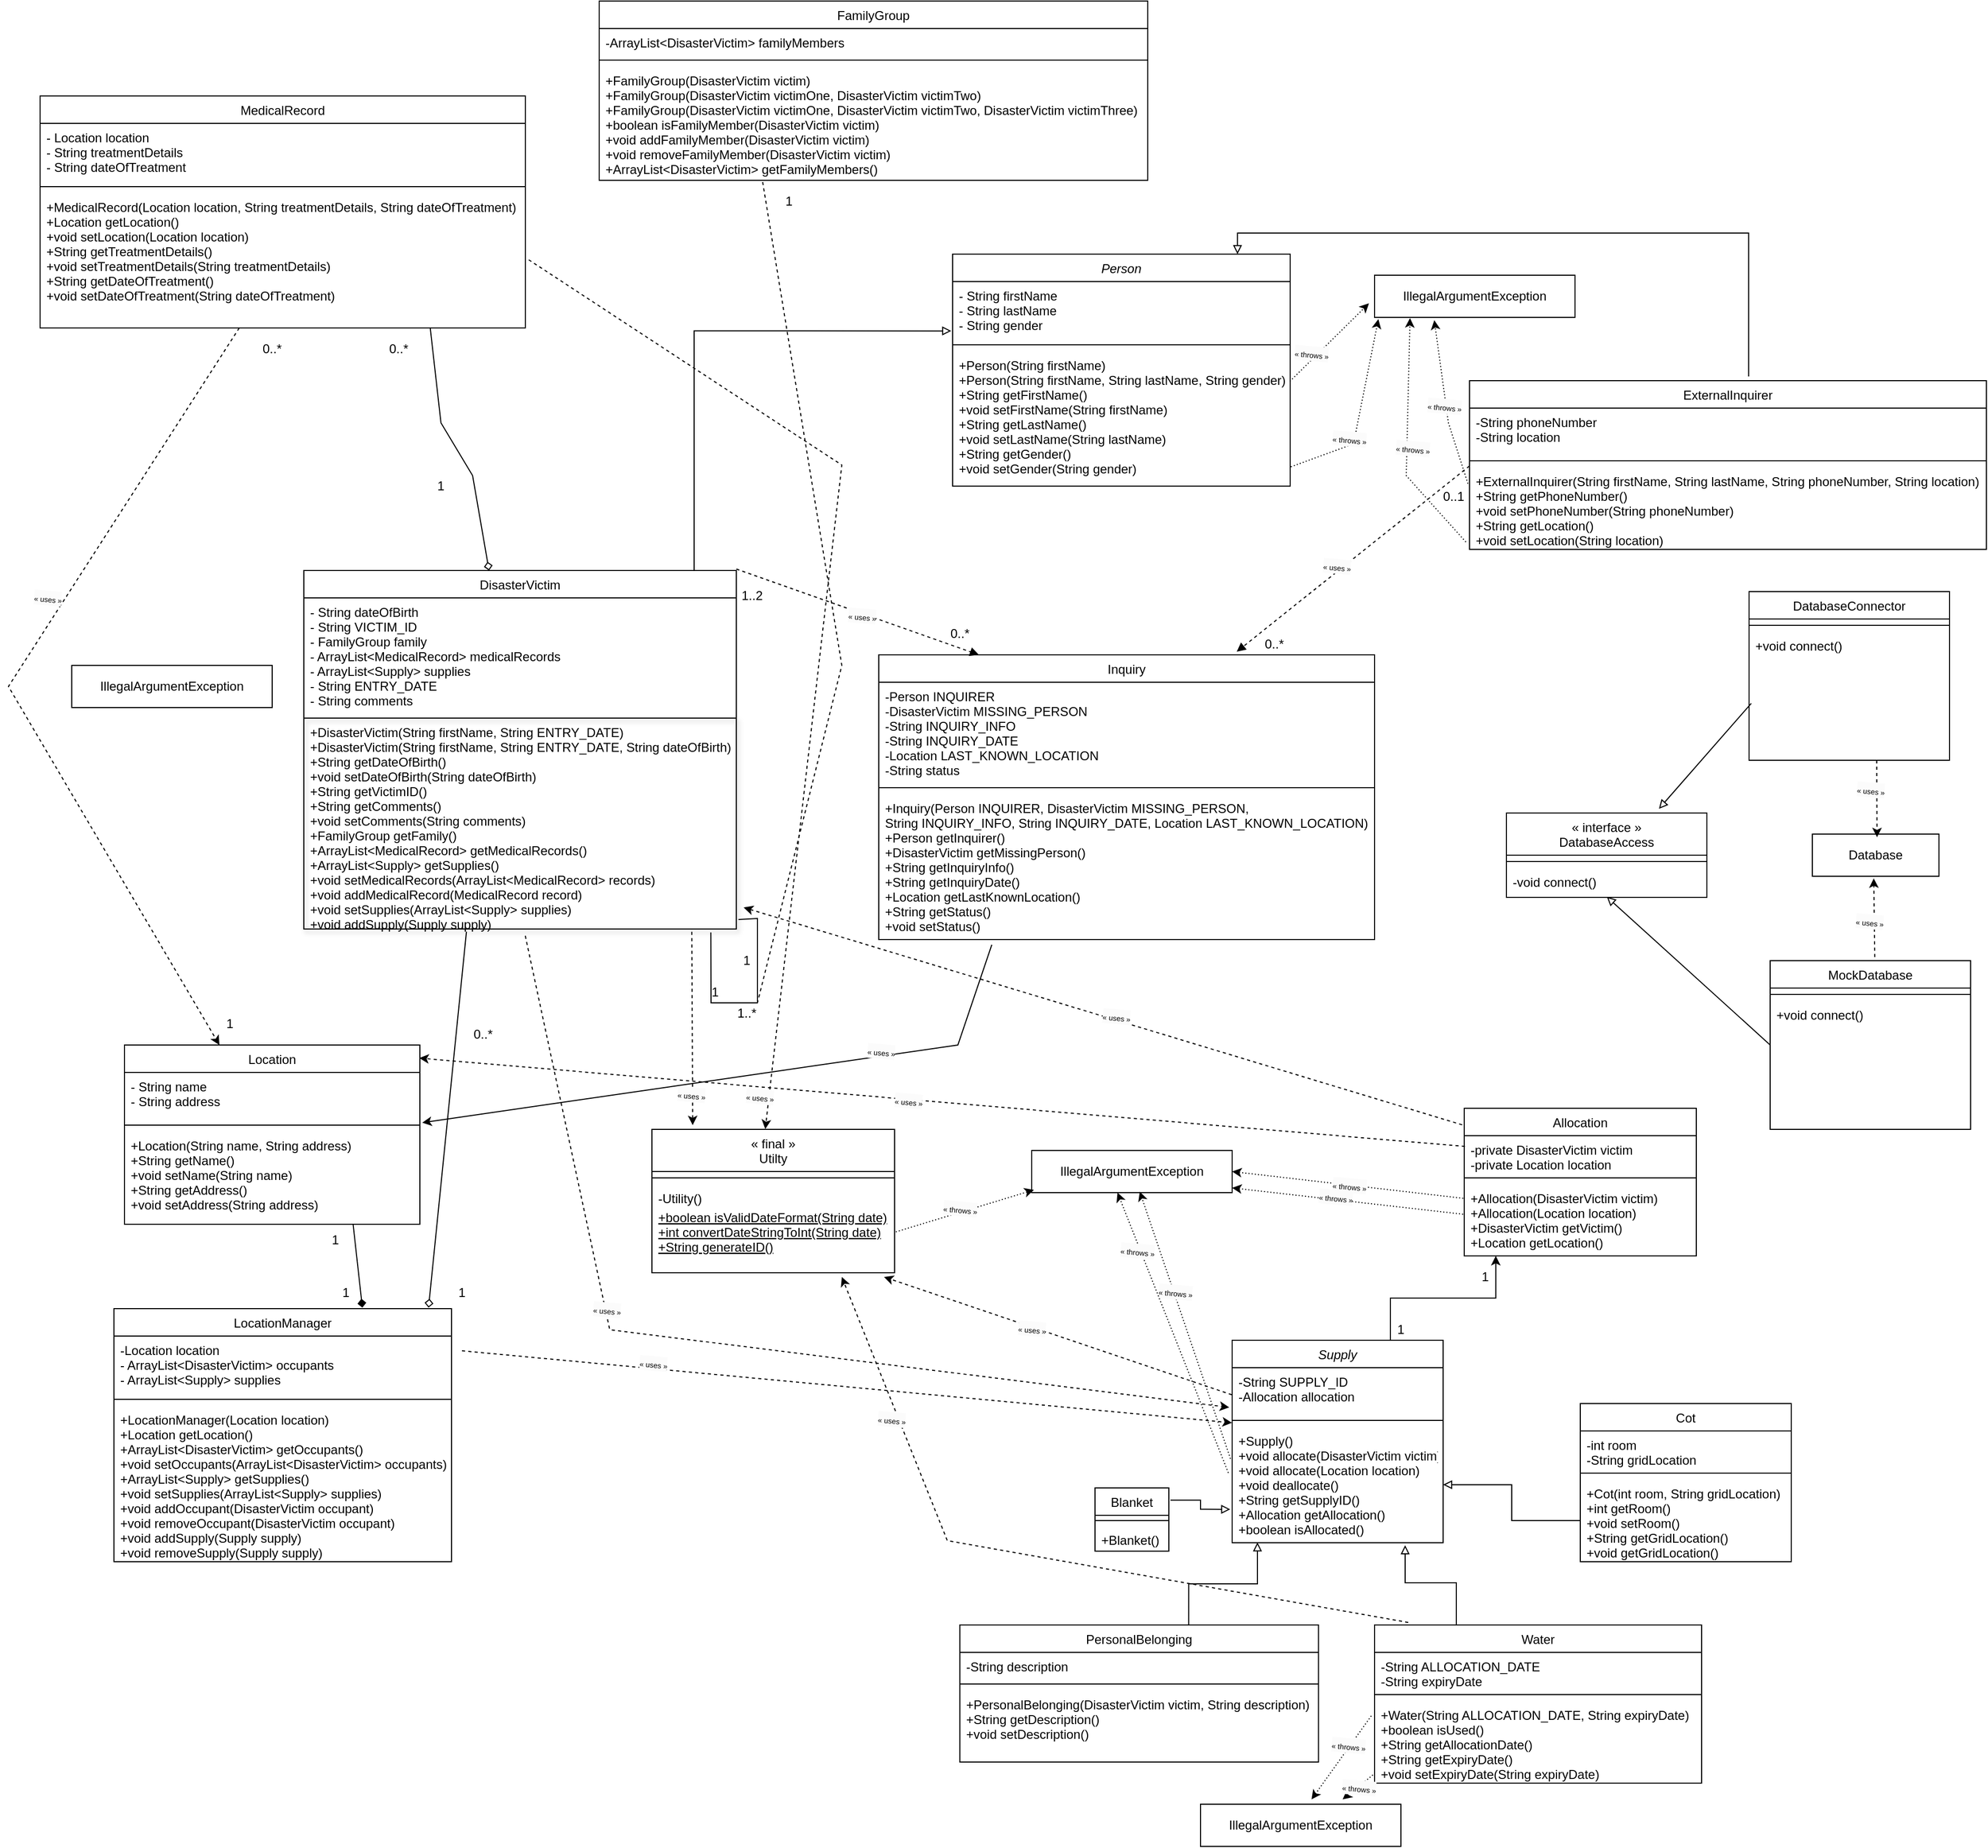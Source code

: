 <mxfile version="22.1.22" type="embed">
  <diagram id="VlhHBZpKRhE8tKz5r5HN" name="Page-1">
    <mxGraphModel dx="486" dy="827" grid="1" gridSize="10" guides="1" tooltips="1" connect="0" arrows="0" fold="1" page="1" pageScale="1" pageWidth="1920" pageHeight="1920" math="0" shadow="0">
      <root>
        <mxCell id="0" />
        <mxCell id="1" parent="0" />
        <mxCell id="2" value="DisasterVictim" style="swimlane;fontStyle=0;align=center;verticalAlign=top;childLayout=stackLayout;horizontal=1;startSize=26;horizontalStack=0;resizeParent=1;resizeLast=0;collapsible=1;marginBottom=0;rounded=0;shadow=0;strokeWidth=1;" parent="1" vertex="1">
          <mxGeometry x="290" y="700" width="410" height="340" as="geometry">
            <mxRectangle x="550" y="140" width="160" height="26" as="alternateBounds" />
          </mxGeometry>
        </mxCell>
        <mxCell id="4" value="- String dateOfBirth&#xa;- String VICTIM_ID&#xa;- FamilyGroup family&#xa;- ArrayList&lt;MedicalRecord&gt; medicalRecords&#xa;- ArrayList&lt;Supply&gt; supplies&#xa;- String ENTRY_DATE&#xa;- String comments" style="text;align=left;verticalAlign=top;spacingLeft=4;spacingRight=4;overflow=hidden;rotatable=0;points=[[0,0.5],[1,0.5]];portConstraint=eastwest;rounded=0;shadow=0;html=0;" parent="2" vertex="1">
          <mxGeometry y="26" width="410" height="114" as="geometry" />
        </mxCell>
        <mxCell id="200" value="" style="edgeStyle=none;orthogonalLoop=1;jettySize=auto;html=1;rounded=0;exitX=0.941;exitY=1.016;exitDx=0;exitDy=0;exitPerimeter=0;entryX=1.005;entryY=0.955;entryDx=0;entryDy=0;entryPerimeter=0;endArrow=none;endFill=0;" edge="1" parent="2" source="6" target="6">
          <mxGeometry width="80" relative="1" as="geometry">
            <mxPoint x="390" y="510" as="sourcePoint" />
            <mxPoint x="440" y="480" as="targetPoint" />
            <Array as="points">
              <mxPoint x="386" y="410" />
              <mxPoint x="412" y="410" />
              <mxPoint x="430" y="410" />
              <mxPoint x="430" y="330" />
            </Array>
          </mxGeometry>
        </mxCell>
        <mxCell id="6" value="+DisasterVictim(String firstName, String ENTRY_DATE)&#xa;+DisasterVictim(String firstName, String ENTRY_DATE, String dateOfBirth)&#xa;+String getDateOfBirth()&#xa;+void setDateOfBirth(String dateOfBirth)&#xa;+String getVictimID()&#xa;+String getComments()&#xa;+void setComments(String comments)&#xa;+FamilyGroup getFamily()&#xa;+ArrayList&lt;MedicalRecord&gt; getMedicalRecords()&#xa;+ArrayList&lt;Supply&gt; getSupplies()&#xa;+void setMedicalRecords(ArrayList&lt;MedicalRecord&gt; records)&#xa;+void addMedicalRecord(MedicalRecord record)&#xa;+void setSupplies(ArrayList&lt;Supply&gt; supplies)&#xa;+void addSupply(Supply supply)&#xa;&#xa;" style="text;align=left;verticalAlign=top;spacingLeft=4;spacingRight=4;overflow=hidden;rotatable=0;points=[[0,0.5],[1,0.5]];portConstraint=eastwest;rounded=0;shadow=1;html=0;strokeColor=#000000;" parent="2" vertex="1">
          <mxGeometry y="140" width="410" height="200" as="geometry" />
        </mxCell>
        <mxCell id="14" value="Location" style="swimlane;fontStyle=0;align=center;verticalAlign=top;childLayout=stackLayout;horizontal=1;startSize=26;horizontalStack=0;resizeParent=1;resizeLast=0;collapsible=1;marginBottom=0;rounded=0;shadow=0;strokeWidth=1;" parent="1" vertex="1">
          <mxGeometry x="120" y="1150" width="280" height="170" as="geometry">
            <mxRectangle x="550" y="140" width="160" height="26" as="alternateBounds" />
          </mxGeometry>
        </mxCell>
        <mxCell id="15" value="- String name&#xa;- String address&#xa;" style="text;align=left;verticalAlign=top;spacingLeft=4;spacingRight=4;overflow=hidden;rotatable=0;points=[[0,0.5],[1,0.5]];portConstraint=eastwest;rounded=0;shadow=0;html=0;" parent="14" vertex="1">
          <mxGeometry y="26" width="280" height="44" as="geometry" />
        </mxCell>
        <mxCell id="16" value="" style="line;html=1;strokeWidth=1;align=left;verticalAlign=middle;spacingTop=-1;spacingLeft=3;spacingRight=3;rotatable=0;labelPosition=right;points=[];portConstraint=eastwest;" parent="14" vertex="1">
          <mxGeometry y="70" width="280" height="12" as="geometry" />
        </mxCell>
        <mxCell id="17" value="+Location(String name, String address)&#xa;+String getName()&#xa;+void setName(String name)&#xa;+String getAddress()&#xa;+void setAddress(String address)" style="text;align=left;verticalAlign=top;spacingLeft=4;spacingRight=4;overflow=hidden;rotatable=0;points=[[0,0.5],[1,0.5]];portConstraint=eastwest;rounded=0;shadow=0;html=0;" parent="14" vertex="1">
          <mxGeometry y="82" width="280" height="88" as="geometry" />
        </mxCell>
        <mxCell id="18" value="« final »&#xa;Utilty" style="swimlane;fontStyle=0;align=center;verticalAlign=top;childLayout=stackLayout;horizontal=1;startSize=40;horizontalStack=0;resizeParent=1;resizeLast=0;collapsible=1;marginBottom=0;rounded=0;shadow=0;strokeWidth=1;" parent="1" vertex="1">
          <mxGeometry x="620" y="1230" width="230" height="136" as="geometry">
            <mxRectangle x="660" y="1060" width="160" height="26" as="alternateBounds" />
          </mxGeometry>
        </mxCell>
        <mxCell id="20" value="" style="line;html=1;strokeWidth=1;align=left;verticalAlign=middle;spacingTop=-1;spacingLeft=3;spacingRight=3;rotatable=0;labelPosition=right;points=[];portConstraint=eastwest;" parent="18" vertex="1">
          <mxGeometry y="40" width="230" height="12" as="geometry" />
        </mxCell>
        <mxCell id="95" value="-Utility()" style="text;align=left;verticalAlign=top;spacingLeft=4;spacingRight=4;overflow=hidden;rotatable=0;points=[[0,0.5],[1,0.5]];portConstraint=eastwest;rounded=0;shadow=0;html=0;" parent="18" vertex="1">
          <mxGeometry y="52" width="230" height="18" as="geometry" />
        </mxCell>
        <mxCell id="21" value="+boolean isValidDateFormat(String date)&#xa;+int convertDateStringToInt(String date)&#xa;+String generateID()&#xa;&#xa;" style="text;align=left;verticalAlign=top;spacingLeft=4;spacingRight=4;overflow=hidden;rotatable=0;points=[[0,0.5],[1,0.5]];portConstraint=eastwest;rounded=0;shadow=0;html=0;fontStyle=4" parent="18" vertex="1">
          <mxGeometry y="70" width="230" height="46" as="geometry" />
        </mxCell>
        <mxCell id="26" value="ExternalInquirer" style="swimlane;fontStyle=0;align=center;verticalAlign=top;childLayout=stackLayout;horizontal=1;startSize=26;horizontalStack=0;resizeParent=1;resizeLast=0;collapsible=1;marginBottom=0;rounded=0;shadow=0;strokeWidth=1;" parent="1" vertex="1">
          <mxGeometry x="1395" y="520" width="490" height="160" as="geometry">
            <mxRectangle x="550" y="140" width="160" height="26" as="alternateBounds" />
          </mxGeometry>
        </mxCell>
        <mxCell id="27" value="-String phoneNumber&#xa;-String location" style="text;align=left;verticalAlign=top;spacingLeft=4;spacingRight=4;overflow=hidden;rotatable=0;points=[[0,0.5],[1,0.5]];portConstraint=eastwest;rounded=0;shadow=0;html=0;" parent="26" vertex="1">
          <mxGeometry y="26" width="490" height="44" as="geometry" />
        </mxCell>
        <mxCell id="28" value="" style="line;html=1;strokeWidth=1;align=left;verticalAlign=middle;spacingTop=-1;spacingLeft=3;spacingRight=3;rotatable=0;labelPosition=right;points=[];portConstraint=eastwest;" parent="26" vertex="1">
          <mxGeometry y="70" width="490" height="12" as="geometry" />
        </mxCell>
        <mxCell id="29" value="+ExternalInquirer(String firstName, String lastName, String phoneNumber, String location)&#xa;+String getPhoneNumber()&#xa;+void setPhoneNumber(String phoneNumber)&#xa;+String getLocation()&#xa;+void setLocation(String location)" style="text;align=left;verticalAlign=top;spacingLeft=4;spacingRight=4;overflow=hidden;rotatable=0;points=[[0,0.5],[1,0.5]];portConstraint=eastwest;rounded=0;shadow=0;html=0;" parent="26" vertex="1">
          <mxGeometry y="82" width="490" height="78" as="geometry" />
        </mxCell>
        <mxCell id="30" value="Supply" style="swimlane;fontStyle=2;align=center;verticalAlign=top;childLayout=stackLayout;horizontal=1;startSize=26;horizontalStack=0;resizeParent=1;resizeLast=0;collapsible=1;marginBottom=0;rounded=0;shadow=0;strokeWidth=1;" parent="1" vertex="1">
          <mxGeometry x="1170" y="1430" width="200" height="192" as="geometry">
            <mxRectangle x="1170" y="1430" width="160" height="26" as="alternateBounds" />
          </mxGeometry>
        </mxCell>
        <mxCell id="31" value="-String SUPPLY_ID&#xa;-Allocation allocation" style="text;align=left;verticalAlign=top;spacingLeft=4;spacingRight=4;overflow=hidden;rotatable=0;points=[[0,0.5],[1,0.5]];portConstraint=eastwest;rounded=0;shadow=0;html=0;" parent="30" vertex="1">
          <mxGeometry y="26" width="200" height="44" as="geometry" />
        </mxCell>
        <mxCell id="32" value="" style="line;html=1;strokeWidth=1;align=left;verticalAlign=middle;spacingTop=-1;spacingLeft=3;spacingRight=3;rotatable=0;labelPosition=right;points=[];portConstraint=eastwest;" parent="30" vertex="1">
          <mxGeometry y="70" width="200" height="12" as="geometry" />
        </mxCell>
        <mxCell id="33" value="+Supply()&#xa;+void allocate(DisasterVictim victim)&#xa;+void allocate(Location location)&#xa;+void deallocate()&#xa;+String getSupplyID()&#xa;+Allocation getAllocation()&#xa;+boolean isAllocated()" style="text;align=left;verticalAlign=top;spacingLeft=4;spacingRight=4;overflow=hidden;rotatable=0;points=[[0,0.5],[1,0.5]];portConstraint=eastwest;rounded=0;shadow=0;html=0;" parent="30" vertex="1">
          <mxGeometry y="82" width="200" height="110" as="geometry" />
        </mxCell>
        <mxCell id="38" value="MedicalRecord" style="swimlane;fontStyle=0;align=center;verticalAlign=top;childLayout=stackLayout;horizontal=1;startSize=26;horizontalStack=0;resizeParent=1;resizeLast=0;collapsible=1;marginBottom=0;rounded=0;shadow=0;strokeWidth=1;" parent="1" vertex="1">
          <mxGeometry x="40" y="250" width="460" height="220" as="geometry">
            <mxRectangle x="50" y="850" width="160" height="26" as="alternateBounds" />
          </mxGeometry>
        </mxCell>
        <mxCell id="39" value="- Location location&#xa;- String treatmentDetails&#xa;- String dateOfTreatment" style="text;align=left;verticalAlign=top;spacingLeft=4;spacingRight=4;overflow=hidden;rotatable=0;points=[[0,0.5],[1,0.5]];portConstraint=eastwest;rounded=0;shadow=0;html=0;" parent="38" vertex="1">
          <mxGeometry y="26" width="460" height="54" as="geometry" />
        </mxCell>
        <mxCell id="40" value="" style="line;html=1;strokeWidth=1;align=left;verticalAlign=middle;spacingTop=-1;spacingLeft=3;spacingRight=3;rotatable=0;labelPosition=right;points=[];portConstraint=eastwest;" parent="38" vertex="1">
          <mxGeometry y="80" width="460" height="12" as="geometry" />
        </mxCell>
        <mxCell id="41" value="+MedicalRecord(Location location, String treatmentDetails, String dateOfTreatment)&#xa;+Location getLocation()&#xa;+void setLocation(Location location)&#xa;+String getTreatmentDetails()&#xa;+void setTreatmentDetails(String treatmentDetails)&#xa;+String getDateOfTreatment()&#xa;+void setDateOfTreatment(String dateOfTreatment)" style="text;align=left;verticalAlign=top;spacingLeft=4;spacingRight=4;overflow=hidden;rotatable=0;points=[[0,0.5],[1,0.5]];portConstraint=eastwest;rounded=0;shadow=0;html=0;" parent="38" vertex="1">
          <mxGeometry y="92" width="460" height="128" as="geometry" />
        </mxCell>
        <mxCell id="43" value="Person" style="swimlane;fontStyle=2;align=center;verticalAlign=top;childLayout=stackLayout;horizontal=1;startSize=26;horizontalStack=0;resizeParent=1;resizeLast=0;collapsible=1;marginBottom=0;rounded=0;shadow=0;strokeWidth=1;" parent="1" vertex="1">
          <mxGeometry x="905" y="400" width="320" height="220" as="geometry">
            <mxRectangle x="550" y="140" width="160" height="26" as="alternateBounds" />
          </mxGeometry>
        </mxCell>
        <mxCell id="44" value="- String firstName&#xa;- String lastName&#xa;- String gender" style="text;align=left;verticalAlign=top;spacingLeft=4;spacingRight=4;overflow=hidden;rotatable=0;points=[[0,0.5],[1,0.5]];portConstraint=eastwest;rounded=0;shadow=0;html=0;" parent="43" vertex="1">
          <mxGeometry y="26" width="320" height="54" as="geometry" />
        </mxCell>
        <mxCell id="45" value="" style="line;html=1;strokeWidth=1;align=left;verticalAlign=middle;spacingTop=-1;spacingLeft=3;spacingRight=3;rotatable=0;labelPosition=right;points=[];portConstraint=eastwest;" parent="43" vertex="1">
          <mxGeometry y="80" width="320" height="12" as="geometry" />
        </mxCell>
        <mxCell id="46" value="+Person(String firstName)&#xa;+Person(String firstName, String lastName, String gender)&#xa;+String getFirstName()&#xa;+void setFirstName(String firstName)&#xa;+String getLastName()&#xa;+void setLastName(String lastName)&#xa;+String getGender()&#xa;+void setGender(String gender)" style="text;align=left;verticalAlign=top;spacingLeft=4;spacingRight=4;overflow=hidden;rotatable=0;points=[[0,0.5],[1,0.5]];portConstraint=eastwest;rounded=0;shadow=0;html=0;" parent="43" vertex="1">
          <mxGeometry y="92" width="320" height="128" as="geometry" />
        </mxCell>
        <mxCell id="47" value="FamilyGroup" style="swimlane;fontStyle=0;align=center;verticalAlign=top;childLayout=stackLayout;horizontal=1;startSize=26;horizontalStack=0;resizeParent=1;resizeLast=0;collapsible=1;marginBottom=0;rounded=0;shadow=0;strokeWidth=1;" parent="1" vertex="1">
          <mxGeometry x="570" y="160" width="520" height="170" as="geometry">
            <mxRectangle x="50" y="800" width="160" height="26" as="alternateBounds" />
          </mxGeometry>
        </mxCell>
        <mxCell id="48" value="-ArrayList&lt;DisasterVictim&gt; familyMembers" style="text;align=left;verticalAlign=top;spacingLeft=4;spacingRight=4;overflow=hidden;rotatable=0;points=[[0,0.5],[1,0.5]];portConstraint=eastwest;rounded=0;shadow=0;html=0;" parent="47" vertex="1">
          <mxGeometry y="26" width="520" height="24" as="geometry" />
        </mxCell>
        <mxCell id="49" value="" style="line;html=1;strokeWidth=1;align=left;verticalAlign=middle;spacingTop=-1;spacingLeft=3;spacingRight=3;rotatable=0;labelPosition=right;points=[];portConstraint=eastwest;" parent="47" vertex="1">
          <mxGeometry y="50" width="520" height="12" as="geometry" />
        </mxCell>
        <mxCell id="50" value="+FamilyGroup(DisasterVictim victim)&#xa;+FamilyGroup(DisasterVictim victimOne, DisasterVictim victimTwo)&#xa;+FamilyGroup(DisasterVictim victimOne, DisasterVictim victimTwo, DisasterVictim victimThree)&#xa;+boolean isFamilyMember(DisasterVictim victim)&#xa;+void addFamilyMember(DisasterVictim victim)&#xa;+void removeFamilyMember(DisasterVictim victim)&#xa;+ArrayList&lt;DisasterVictim&gt; getFamilyMembers()&#xa;" style="text;align=left;verticalAlign=top;spacingLeft=4;spacingRight=4;overflow=hidden;rotatable=0;points=[[0,0.5],[1,0.5]];portConstraint=eastwest;rounded=0;shadow=0;html=0;" parent="47" vertex="1">
          <mxGeometry y="62" width="520" height="108" as="geometry" />
        </mxCell>
        <mxCell id="51" value="Inquiry" style="swimlane;fontStyle=0;align=center;verticalAlign=top;childLayout=stackLayout;horizontal=1;startSize=26;horizontalStack=0;resizeParent=1;resizeLast=0;collapsible=1;marginBottom=0;rounded=0;shadow=0;strokeWidth=1;" parent="1" vertex="1">
          <mxGeometry x="835" y="780" width="470" height="270" as="geometry">
            <mxRectangle x="550" y="140" width="160" height="26" as="alternateBounds" />
          </mxGeometry>
        </mxCell>
        <mxCell id="52" value="-Person INQUIRER&#xa;-DisasterVictim MISSING_PERSON&#xa;-String INQUIRY_INFO&#xa;-String INQUIRY_DATE&#xa;-Location LAST_KNOWN_LOCATION&#xa;-String status" style="text;align=left;verticalAlign=top;spacingLeft=4;spacingRight=4;overflow=hidden;rotatable=0;points=[[0,0.5],[1,0.5]];portConstraint=eastwest;rounded=0;shadow=0;html=0;" parent="51" vertex="1">
          <mxGeometry y="26" width="470" height="94" as="geometry" />
        </mxCell>
        <mxCell id="53" value="" style="line;html=1;strokeWidth=1;align=left;verticalAlign=middle;spacingTop=-1;spacingLeft=3;spacingRight=3;rotatable=0;labelPosition=right;points=[];portConstraint=eastwest;" parent="51" vertex="1">
          <mxGeometry y="120" width="470" height="12" as="geometry" />
        </mxCell>
        <mxCell id="54" value="+Inquiry(Person INQUIRER, DisasterVictim MISSING_PERSON, &#xa;String INQUIRY_INFO, String INQUIRY_DATE, Location LAST_KNOWN_LOCATION)&#xa;+Person getInquirer()&#xa;+DisasterVictim getMissingPerson()&#xa;+String getInquiryInfo()&#xa;+String getInquiryDate()&#xa;+Location getLastKnownLocation()&#xa;+String getStatus()&#xa;+void setStatus()&#xa;" style="text;align=left;verticalAlign=top;spacingLeft=4;spacingRight=4;overflow=hidden;rotatable=0;points=[[0,0.5],[1,0.5]];portConstraint=eastwest;rounded=0;shadow=0;html=0;" parent="51" vertex="1">
          <mxGeometry y="132" width="470" height="138" as="geometry" />
        </mxCell>
        <mxCell id="55" value="PersonalBelonging" style="swimlane;fontStyle=0;align=center;verticalAlign=top;childLayout=stackLayout;horizontal=1;startSize=26;horizontalStack=0;resizeParent=1;resizeLast=0;collapsible=1;marginBottom=0;rounded=0;shadow=0;strokeWidth=1;" parent="1" vertex="1">
          <mxGeometry x="911.85" y="1700" width="340" height="130" as="geometry">
            <mxRectangle x="1030" y="1710" width="160" height="26" as="alternateBounds" />
          </mxGeometry>
        </mxCell>
        <mxCell id="56" value="-String description" style="text;align=left;verticalAlign=top;spacingLeft=4;spacingRight=4;overflow=hidden;rotatable=0;points=[[0,0.5],[1,0.5]];portConstraint=eastwest;rounded=0;shadow=0;html=0;" parent="55" vertex="1">
          <mxGeometry y="26" width="340" height="24" as="geometry" />
        </mxCell>
        <mxCell id="57" value="" style="line;html=1;strokeWidth=1;align=left;verticalAlign=middle;spacingTop=-1;spacingLeft=3;spacingRight=3;rotatable=0;labelPosition=right;points=[];portConstraint=eastwest;" parent="55" vertex="1">
          <mxGeometry y="50" width="340" height="12" as="geometry" />
        </mxCell>
        <mxCell id="58" value="+PersonalBelonging(DisasterVictim victim, String description)&#xa;+String getDescription()&#xa;+void setDescription()" style="text;align=left;verticalAlign=top;spacingLeft=4;spacingRight=4;overflow=hidden;rotatable=0;points=[[0,0.5],[1,0.5]];portConstraint=eastwest;rounded=0;shadow=0;html=0;" parent="55" vertex="1">
          <mxGeometry y="62" width="340" height="58" as="geometry" />
        </mxCell>
        <mxCell id="72" value="Blanket" style="swimlane;fontStyle=0;align=center;verticalAlign=top;childLayout=stackLayout;horizontal=1;startSize=26;horizontalStack=0;resizeParent=1;resizeLast=0;collapsible=1;marginBottom=0;rounded=0;shadow=0;strokeWidth=1;" parent="1" vertex="1">
          <mxGeometry x="1040" y="1570" width="70" height="60" as="geometry">
            <mxRectangle x="980" y="1570" width="160" height="26" as="alternateBounds" />
          </mxGeometry>
        </mxCell>
        <mxCell id="74" value="" style="line;html=1;strokeWidth=1;align=left;verticalAlign=middle;spacingTop=-1;spacingLeft=3;spacingRight=3;rotatable=0;labelPosition=right;points=[];portConstraint=eastwest;" parent="72" vertex="1">
          <mxGeometry y="26" width="70" height="10" as="geometry" />
        </mxCell>
        <mxCell id="75" value="+Blanket()" style="text;align=left;verticalAlign=top;spacingLeft=4;spacingRight=4;overflow=hidden;rotatable=0;points=[[0,0.5],[1,0.5]];portConstraint=eastwest;rounded=0;shadow=0;html=0;" parent="72" vertex="1">
          <mxGeometry y="36" width="70" height="24" as="geometry" />
        </mxCell>
        <mxCell id="76" value="Cot" style="swimlane;fontStyle=0;align=center;verticalAlign=top;childLayout=stackLayout;horizontal=1;startSize=26;horizontalStack=0;resizeParent=1;resizeLast=0;collapsible=1;marginBottom=0;rounded=0;shadow=0;strokeWidth=1;" parent="1" vertex="1">
          <mxGeometry x="1500" y="1490" width="200" height="150" as="geometry">
            <mxRectangle x="1560" y="1500" width="160" height="26" as="alternateBounds" />
          </mxGeometry>
        </mxCell>
        <mxCell id="77" value="-int room&#xa;-String gridLocation" style="text;align=left;verticalAlign=top;spacingLeft=4;spacingRight=4;overflow=hidden;rotatable=0;points=[[0,0.5],[1,0.5]];portConstraint=eastwest;rounded=0;shadow=0;html=0;" parent="76" vertex="1">
          <mxGeometry y="26" width="200" height="34" as="geometry" />
        </mxCell>
        <mxCell id="78" value="" style="line;html=1;strokeWidth=1;align=left;verticalAlign=middle;spacingTop=-1;spacingLeft=3;spacingRight=3;rotatable=0;labelPosition=right;points=[];portConstraint=eastwest;" parent="76" vertex="1">
          <mxGeometry y="60" width="200" height="12" as="geometry" />
        </mxCell>
        <mxCell id="79" value="+Cot(int room, String gridLocation)&#xa;+int getRoom()&#xa;+void setRoom()&#xa;+String getGridLocation()&#xa;+void getGridLocation()" style="text;align=left;verticalAlign=top;spacingLeft=4;spacingRight=4;overflow=hidden;rotatable=0;points=[[0,0.5],[1,0.5]];portConstraint=eastwest;rounded=0;shadow=0;html=0;" parent="76" vertex="1">
          <mxGeometry y="72" width="200" height="78" as="geometry" />
        </mxCell>
        <mxCell id="80" value="Water" style="swimlane;fontStyle=0;align=center;verticalAlign=top;childLayout=stackLayout;horizontal=1;startSize=26;horizontalStack=0;resizeParent=1;resizeLast=0;collapsible=1;marginBottom=0;rounded=0;shadow=0;strokeWidth=1;" parent="1" vertex="1">
          <mxGeometry x="1305" y="1700" width="310" height="150" as="geometry">
            <mxRectangle x="1305" y="1700" width="160" height="26" as="alternateBounds" />
          </mxGeometry>
        </mxCell>
        <mxCell id="81" value="-String ALLOCATION_DATE&#xa;-String expiryDate" style="text;align=left;verticalAlign=top;spacingLeft=4;spacingRight=4;overflow=hidden;rotatable=0;points=[[0,0.5],[1,0.5]];portConstraint=eastwest;rounded=0;shadow=0;html=0;" parent="80" vertex="1">
          <mxGeometry y="26" width="310" height="34" as="geometry" />
        </mxCell>
        <mxCell id="82" value="" style="line;html=1;strokeWidth=1;align=left;verticalAlign=middle;spacingTop=-1;spacingLeft=3;spacingRight=3;rotatable=0;labelPosition=right;points=[];portConstraint=eastwest;" parent="80" vertex="1">
          <mxGeometry y="60" width="310" height="12" as="geometry" />
        </mxCell>
        <mxCell id="83" value="+Water(String ALLOCATION_DATE, String expiryDate)&#xa;+boolean isUsed()&#xa;+String getAllocationDate()&#xa;+String getExpiryDate()&#xa;+void setExpiryDate(String expiryDate)&#xa;" style="text;align=left;verticalAlign=top;spacingLeft=4;spacingRight=4;overflow=hidden;rotatable=0;points=[[0,0.5],[1,0.5]];portConstraint=eastwest;rounded=0;shadow=0;html=0;" parent="80" vertex="1">
          <mxGeometry y="72" width="310" height="78" as="geometry" />
        </mxCell>
        <mxCell id="87" value="LocationManager" style="swimlane;fontStyle=0;align=center;verticalAlign=top;childLayout=stackLayout;horizontal=1;startSize=26;horizontalStack=0;resizeParent=1;resizeLast=0;collapsible=1;marginBottom=0;rounded=0;shadow=0;strokeWidth=1;" parent="1" vertex="1">
          <mxGeometry x="110" y="1400" width="320" height="240" as="geometry">
            <mxRectangle x="550" y="140" width="160" height="26" as="alternateBounds" />
          </mxGeometry>
        </mxCell>
        <mxCell id="88" value="-Location location&#xa;- ArrayList&lt;DisasterVictim&gt; occupants&#xa;- ArrayList&lt;Supply&gt; supplies" style="text;align=left;verticalAlign=top;spacingLeft=4;spacingRight=4;overflow=hidden;rotatable=0;points=[[0,0.5],[1,0.5]];portConstraint=eastwest;rounded=0;shadow=0;html=0;" parent="87" vertex="1">
          <mxGeometry y="26" width="320" height="54" as="geometry" />
        </mxCell>
        <mxCell id="89" value="" style="line;html=1;strokeWidth=1;align=left;verticalAlign=middle;spacingTop=-1;spacingLeft=3;spacingRight=3;rotatable=0;labelPosition=right;points=[];portConstraint=eastwest;" parent="87" vertex="1">
          <mxGeometry y="80" width="320" height="12" as="geometry" />
        </mxCell>
        <mxCell id="90" value="+LocationManager(Location location)&#xa;+Location getLocation()&#xa;+ArrayList&lt;DisasterVictim&gt; getOccupants()&#xa;+void setOccupants(ArrayList&lt;DisasterVictim&gt; occupants)&#xa;+ArrayList&lt;Supply&gt; getSupplies()&#xa;+void setSupplies(ArrayList&lt;Supply&gt; supplies)&#xa;+void addOccupant(DisasterVictim occupant)&#xa;+void removeOccupant(DisasterVictim occupant)&#xa;+void addSupply(Supply supply)&#xa;+void removeSupply(Supply supply)" style="text;align=left;verticalAlign=top;spacingLeft=4;spacingRight=4;overflow=hidden;rotatable=0;points=[[0,0.5],[1,0.5]];portConstraint=eastwest;rounded=0;shadow=0;html=0;" parent="87" vertex="1">
          <mxGeometry y="92" width="320" height="148" as="geometry" />
        </mxCell>
        <mxCell id="91" value="Allocation" style="swimlane;fontStyle=0;align=center;verticalAlign=top;childLayout=stackLayout;horizontal=1;startSize=26;horizontalStack=0;resizeParent=1;resizeLast=0;collapsible=1;marginBottom=0;rounded=0;shadow=0;strokeWidth=1;" parent="1" vertex="1">
          <mxGeometry x="1390" y="1210" width="220" height="140" as="geometry">
            <mxRectangle x="910" y="1390" width="160" height="26" as="alternateBounds" />
          </mxGeometry>
        </mxCell>
        <mxCell id="92" value="-private DisasterVictim victim&#xa;-private Location location" style="text;align=left;verticalAlign=top;spacingLeft=4;spacingRight=4;overflow=hidden;rotatable=0;points=[[0,0.5],[1,0.5]];portConstraint=eastwest;rounded=0;shadow=0;html=0;" parent="91" vertex="1">
          <mxGeometry y="26" width="220" height="34" as="geometry" />
        </mxCell>
        <mxCell id="93" value="" style="line;html=1;strokeWidth=1;align=left;verticalAlign=middle;spacingTop=-1;spacingLeft=3;spacingRight=3;rotatable=0;labelPosition=right;points=[];portConstraint=eastwest;" parent="91" vertex="1">
          <mxGeometry y="60" width="220" height="12" as="geometry" />
        </mxCell>
        <mxCell id="94" value="+Allocation(DisasterVictim victim)&#xa;+Allocation(Location location)&#xa;+DisasterVictim getVictim()&#xa;+Location getLocation()&#xa;" style="text;align=left;verticalAlign=top;spacingLeft=4;spacingRight=4;overflow=hidden;rotatable=0;points=[[0,0.5],[1,0.5]];portConstraint=eastwest;rounded=0;shadow=0;html=0;" parent="91" vertex="1">
          <mxGeometry y="72" width="220" height="68" as="geometry" />
        </mxCell>
        <mxCell id="101" value="IllegalArgumentException" style="whiteSpace=wrap;html=1;" vertex="1" parent="1">
          <mxGeometry x="70" y="790" width="190" height="40" as="geometry" />
        </mxCell>
        <mxCell id="106" style="edgeStyle=orthogonalEdgeStyle;rounded=0;orthogonalLoop=1;jettySize=auto;html=1;exitX=0;exitY=0.5;exitDx=0;exitDy=0;entryX=1;entryY=0.5;entryDx=0;entryDy=0;endArrow=block;endFill=0;" edge="1" parent="1" source="79" target="33">
          <mxGeometry relative="1" as="geometry" />
        </mxCell>
        <mxCell id="108" style="edgeStyle=orthogonalEdgeStyle;rounded=0;orthogonalLoop=1;jettySize=auto;html=1;exitX=0.25;exitY=0;exitDx=0;exitDy=0;entryX=0.82;entryY=1.022;entryDx=0;entryDy=0;endArrow=block;endFill=0;entryPerimeter=0;" edge="1" parent="1" source="80" target="33">
          <mxGeometry relative="1" as="geometry">
            <mxPoint x="1470" y="1650" as="sourcePoint" />
            <mxPoint x="1340" y="1610" as="targetPoint" />
            <Array as="points">
              <mxPoint x="1383" y="1660" />
              <mxPoint x="1334" y="1660" />
            </Array>
          </mxGeometry>
        </mxCell>
        <mxCell id="110" style="edgeStyle=orthogonalEdgeStyle;rounded=0;orthogonalLoop=1;jettySize=auto;html=1;exitX=1.021;exitY=0.194;exitDx=0;exitDy=0;entryX=-0.009;entryY=0.712;entryDx=0;entryDy=0;endArrow=block;endFill=0;entryPerimeter=0;exitPerimeter=0;" edge="1" parent="1" source="72" target="33">
          <mxGeometry relative="1" as="geometry">
            <mxPoint x="1043" y="1564.75" as="sourcePoint" />
            <mxPoint x="1000" y="1474.75" as="targetPoint" />
          </mxGeometry>
        </mxCell>
        <mxCell id="111" style="edgeStyle=orthogonalEdgeStyle;rounded=0;orthogonalLoop=1;jettySize=auto;html=1;entryX=0.844;entryY=0;entryDx=0;entryDy=0;entryPerimeter=0;endArrow=block;endFill=0;exitX=0.54;exitY=-0.025;exitDx=0;exitDy=0;exitPerimeter=0;" edge="1" parent="1" source="26" target="43">
          <mxGeometry relative="1" as="geometry">
            <mxPoint x="1665" y="390" as="sourcePoint" />
            <mxPoint x="1175.0" y="370.002" as="targetPoint" />
            <Array as="points">
              <mxPoint x="1660" y="380" />
              <mxPoint x="1175" y="380" />
            </Array>
          </mxGeometry>
        </mxCell>
        <mxCell id="112" style="edgeStyle=orthogonalEdgeStyle;rounded=0;orthogonalLoop=1;jettySize=auto;html=1;entryX=-0.004;entryY=0.867;entryDx=0;entryDy=0;entryPerimeter=0;endArrow=block;endFill=0;" edge="1" parent="1" source="2" target="44">
          <mxGeometry relative="1" as="geometry">
            <Array as="points">
              <mxPoint x="660" y="473" />
            </Array>
          </mxGeometry>
        </mxCell>
        <mxCell id="113" value="IllegalArgumentException" style="whiteSpace=wrap;html=1;" vertex="1" parent="1">
          <mxGeometry x="980" y="1250" width="190" height="40" as="geometry" />
        </mxCell>
        <mxCell id="119" value="IllegalArgumentException" style="whiteSpace=wrap;html=1;" vertex="1" parent="1">
          <mxGeometry x="1140" y="1870" width="190" height="40" as="geometry" />
        </mxCell>
        <mxCell id="123" style="edgeStyle=orthogonalEdgeStyle;rounded=0;orthogonalLoop=1;jettySize=auto;html=1;exitX=0.75;exitY=0;exitDx=0;exitDy=0;entryX=0.136;entryY=1;entryDx=0;entryDy=0;entryPerimeter=0;" edge="1" parent="1" source="30" target="94">
          <mxGeometry relative="1" as="geometry" />
        </mxCell>
        <mxCell id="124" value="1" style="text;strokeColor=none;align=center;fillColor=none;html=1;verticalAlign=middle;whiteSpace=wrap;rounded=0;" vertex="1" parent="1">
          <mxGeometry x="1400" y="1360" width="20" height="20" as="geometry" />
        </mxCell>
        <mxCell id="125" value="1" style="text;strokeColor=none;align=center;fillColor=none;html=1;verticalAlign=middle;whiteSpace=wrap;rounded=0;" vertex="1" parent="1">
          <mxGeometry x="1320" y="1410" width="20" height="20" as="geometry" />
        </mxCell>
        <mxCell id="138" value="" style="group" vertex="1" connectable="0" parent="1">
          <mxGeometry x="1260.609" y="1276.275" width="44.392" height="13.73" as="geometry" />
        </mxCell>
        <mxCell id="139" value="" style="group" vertex="1" connectable="0" parent="138">
          <mxGeometry x="-8.882e-14" y="4.086e-14" width="44.392" height="13.73" as="geometry" />
        </mxCell>
        <mxCell id="117" value="" style="edgeStyle=none;orthogonalLoop=1;jettySize=auto;html=1;rounded=0;exitX=-0.004;exitY=0.197;exitDx=0;exitDy=0;exitPerimeter=0;entryX=1;entryY=0.5;entryDx=0;entryDy=0;dashed=1;dashPattern=1 2;movable=1;resizable=1;rotatable=1;deletable=1;editable=1;locked=0;connectable=1;" edge="1" parent="139" source="94" target="113">
          <mxGeometry width="80" relative="1" as="geometry">
            <mxPoint x="159.041" y="-198.135" as="sourcePoint" />
            <mxPoint x="239.041" y="-198.135" as="targetPoint" />
            <Array as="points" />
          </mxGeometry>
        </mxCell>
        <mxCell id="128" value="&lt;span style=&quot;color: rgb(0, 0, 0); font-family: Helvetica; font-style: normal; font-variant-ligatures: normal; font-variant-caps: normal; font-weight: 400; letter-spacing: normal; orphans: 2; text-align: center; text-indent: 0px; text-transform: none; widows: 2; word-spacing: 0px; -webkit-text-stroke-width: 0px; background-color: rgb(251, 251, 251); text-decoration-thickness: initial; text-decoration-style: initial; text-decoration-color: initial; float: none; display: inline !important;&quot;&gt;&lt;font style=&quot;font-size: 7px;&quot;&gt;« throws »&lt;/font&gt;&lt;/span&gt;" style="text;whiteSpace=wrap;html=1;rotation=5;movable=1;resizable=1;rotatable=1;deletable=1;editable=1;locked=0;connectable=1;perimeterSpacing=0;spacing=2;spacingBottom=0;spacingTop=-9;spacingLeft=2;" vertex="1" parent="139">
          <mxGeometry x="0.351" y="1.885" width="43.69" height="9.96" as="geometry" />
        </mxCell>
        <mxCell id="140" value="" style="edgeStyle=none;orthogonalLoop=1;jettySize=auto;html=1;rounded=0;exitX=-0.004;exitY=0.197;exitDx=0;exitDy=0;exitPerimeter=0;entryX=1;entryY=0.5;entryDx=0;entryDy=0;dashed=1;dashPattern=1 2;movable=1;resizable=1;rotatable=1;deletable=1;editable=1;locked=0;connectable=1;" edge="1" parent="1">
          <mxGeometry width="80" relative="1" as="geometry">
            <mxPoint x="1388.999" y="1310.495" as="sourcePoint" />
            <mxPoint x="1169.999" y="1285.495" as="targetPoint" />
            <Array as="points" />
          </mxGeometry>
        </mxCell>
        <mxCell id="141" value="&lt;span style=&quot;color: rgb(0, 0, 0); font-family: Helvetica; font-style: normal; font-variant-ligatures: normal; font-variant-caps: normal; font-weight: 400; letter-spacing: normal; orphans: 2; text-align: center; text-indent: 0px; text-transform: none; widows: 2; word-spacing: 0px; -webkit-text-stroke-width: 0px; background-color: rgb(251, 251, 251); text-decoration-thickness: initial; text-decoration-style: initial; text-decoration-color: initial; float: none; display: inline !important;&quot;&gt;&lt;font style=&quot;font-size: 7px;&quot;&gt;« throws »&lt;/font&gt;&lt;/span&gt;" style="text;whiteSpace=wrap;html=1;rotation=5;movable=1;resizable=1;rotatable=1;deletable=1;editable=1;locked=0;connectable=1;perimeterSpacing=0;spacing=2;spacingBottom=0;spacingTop=-9;spacingLeft=2;" vertex="1" parent="1">
          <mxGeometry x="1248.15" y="1290" width="43.69" height="9.96" as="geometry" />
        </mxCell>
        <mxCell id="142" value="" style="edgeStyle=none;orthogonalLoop=1;jettySize=auto;html=1;rounded=0;exitX=1.005;exitY=0.592;exitDx=0;exitDy=0;exitPerimeter=0;entryX=0.011;entryY=0.935;entryDx=0;entryDy=0;dashed=1;dashPattern=1 2;movable=1;resizable=1;rotatable=1;deletable=1;editable=1;locked=0;connectable=1;entryPerimeter=0;" edge="1" parent="1" source="21" target="113">
          <mxGeometry width="80" relative="1" as="geometry">
            <mxPoint x="1029" y="1365" as="sourcePoint" />
            <mxPoint x="810" y="1340" as="targetPoint" />
            <Array as="points" />
          </mxGeometry>
        </mxCell>
        <mxCell id="143" value="&lt;span style=&quot;color: rgb(0, 0, 0); font-family: Helvetica; font-style: normal; font-variant-ligatures: normal; font-variant-caps: normal; font-weight: 400; letter-spacing: normal; orphans: 2; text-align: center; text-indent: 0px; text-transform: none; widows: 2; word-spacing: 0px; -webkit-text-stroke-width: 0px; background-color: rgb(251, 251, 251); text-decoration-thickness: initial; text-decoration-style: initial; text-decoration-color: initial; float: none; display: inline !important;&quot;&gt;&lt;font style=&quot;font-size: 7px;&quot;&gt;« throws »&lt;/font&gt;&lt;/span&gt;" style="text;whiteSpace=wrap;html=1;rotation=5;movable=1;resizable=1;rotatable=1;deletable=1;editable=1;locked=0;connectable=1;perimeterSpacing=0;spacing=2;spacingBottom=0;spacingTop=-9;spacingLeft=2;" vertex="1" parent="1">
          <mxGeometry x="890.52" y="1300.1" width="43.69" height="44.5" as="geometry" />
        </mxCell>
        <mxCell id="144" value="" style="edgeStyle=none;orthogonalLoop=1;jettySize=auto;html=1;rounded=0;exitX=-0.01;exitY=0.182;exitDx=0;exitDy=0;exitPerimeter=0;entryX=0.554;entryY=-0.115;entryDx=0;entryDy=0;dashed=1;dashPattern=1 2;movable=1;resizable=1;rotatable=1;deletable=1;editable=1;locked=0;connectable=1;entryPerimeter=0;" edge="1" parent="1" source="83" target="119">
          <mxGeometry width="80" relative="1" as="geometry">
            <mxPoint x="1419" y="1785" as="sourcePoint" />
            <mxPoint x="1200" y="1760" as="targetPoint" />
            <Array as="points" />
          </mxGeometry>
        </mxCell>
        <mxCell id="145" value="&lt;span style=&quot;color: rgb(0, 0, 0); font-family: Helvetica; font-style: normal; font-variant-ligatures: normal; font-variant-caps: normal; font-weight: 400; letter-spacing: normal; orphans: 2; text-align: center; text-indent: 0px; text-transform: none; widows: 2; word-spacing: 0px; -webkit-text-stroke-width: 0px; background-color: rgb(251, 251, 251); text-decoration-thickness: initial; text-decoration-style: initial; text-decoration-color: initial; float: none; display: inline !important;&quot;&gt;&lt;font style=&quot;font-size: 7px;&quot;&gt;« throws »&lt;/font&gt;&lt;/span&gt;" style="text;whiteSpace=wrap;html=1;rotation=5;movable=1;resizable=1;rotatable=1;deletable=1;editable=1;locked=0;connectable=1;perimeterSpacing=0;spacing=2;spacingBottom=0;spacingTop=-9;spacingLeft=2;" vertex="1" parent="1">
          <mxGeometry x="1260.001" y="1810.005" width="43.69" height="9.96" as="geometry" />
        </mxCell>
        <mxCell id="146" value="" style="edgeStyle=none;orthogonalLoop=1;jettySize=auto;html=1;rounded=0;exitX=-0.005;exitY=0.9;exitDx=0;exitDy=0;exitPerimeter=0;entryX=0.709;entryY=-0.115;entryDx=0;entryDy=0;dashed=1;dashPattern=1 2;movable=1;resizable=1;rotatable=1;deletable=1;editable=1;locked=0;connectable=1;entryPerimeter=0;" edge="1" parent="1" source="83" target="119">
          <mxGeometry width="80" relative="1" as="geometry">
            <mxPoint x="1419" y="1785" as="sourcePoint" />
            <mxPoint x="1200" y="1760" as="targetPoint" />
            <Array as="points" />
          </mxGeometry>
        </mxCell>
        <mxCell id="147" value="&lt;span style=&quot;color: rgb(0, 0, 0); font-family: Helvetica; font-style: normal; font-variant-ligatures: normal; font-variant-caps: normal; font-weight: 400; letter-spacing: normal; orphans: 2; text-align: center; text-indent: 0px; text-transform: none; widows: 2; word-spacing: 0px; -webkit-text-stroke-width: 0px; background-color: rgb(251, 251, 251); text-decoration-thickness: initial; text-decoration-style: initial; text-decoration-color: initial; float: none; display: inline !important;&quot;&gt;&lt;font style=&quot;font-size: 7px;&quot;&gt;« throws »&lt;/font&gt;&lt;/span&gt;" style="text;whiteSpace=wrap;html=1;rotation=5;movable=1;resizable=1;rotatable=1;deletable=1;editable=1;locked=0;connectable=1;perimeterSpacing=0;spacing=2;spacingBottom=0;spacingTop=-9;spacingLeft=2;" vertex="1" parent="1">
          <mxGeometry x="1270.001" y="1850.005" width="43.69" height="9.96" as="geometry" />
        </mxCell>
        <mxCell id="149" style="edgeStyle=orthogonalEdgeStyle;rounded=0;orthogonalLoop=1;jettySize=auto;html=1;exitX=0.638;exitY=0;exitDx=0;exitDy=0;entryX=0.12;entryY=0.997;entryDx=0;entryDy=0;endArrow=block;endFill=0;entryPerimeter=0;exitPerimeter=0;" edge="1" parent="1" source="55" target="33">
          <mxGeometry relative="1" as="geometry">
            <mxPoint x="1121" y="1592" as="sourcePoint" />
            <mxPoint x="1178" y="1592" as="targetPoint" />
          </mxGeometry>
        </mxCell>
        <mxCell id="150" value="" style="edgeStyle=none;orthogonalLoop=1;jettySize=auto;html=1;rounded=0;exitX=0.103;exitY=-0.016;exitDx=0;exitDy=0;exitPerimeter=0;dashed=1;" edge="1" parent="1" source="80">
          <mxGeometry width="80" relative="1" as="geometry">
            <mxPoint x="1370" y="1600" as="sourcePoint" />
            <mxPoint x="800" y="1370" as="targetPoint" />
            <Array as="points">
              <mxPoint x="900" y="1620" />
            </Array>
          </mxGeometry>
        </mxCell>
        <mxCell id="151" value="" style="edgeStyle=none;orthogonalLoop=1;jettySize=auto;html=1;rounded=0;exitX=-0.002;exitY=0.583;exitDx=0;exitDy=0;exitPerimeter=0;dashed=1;" edge="1" parent="1" source="31">
          <mxGeometry width="80" relative="1" as="geometry">
            <mxPoint x="1120" y="1440" as="sourcePoint" />
            <mxPoint x="840" y="1370" as="targetPoint" />
            <Array as="points" />
          </mxGeometry>
        </mxCell>
        <mxCell id="152" value="" style="edgeStyle=none;orthogonalLoop=1;jettySize=auto;html=1;rounded=0;entryX=0.202;entryY=0;entryDx=0;entryDy=0;entryPerimeter=0;endArrow=block;endFill=1;dashed=1;" edge="1" parent="1" target="51">
          <mxGeometry width="80" relative="1" as="geometry">
            <mxPoint x="700" y="698.615" as="sourcePoint" />
            <mxPoint x="944.51" y="721.39" as="targetPoint" />
            <Array as="points" />
          </mxGeometry>
        </mxCell>
        <mxCell id="153" value="" style="edgeStyle=none;orthogonalLoop=1;jettySize=auto;html=1;rounded=0;entryX=0.722;entryY=-0.011;entryDx=0;entryDy=0;entryPerimeter=0;exitX=0;exitY=-0.014;exitDx=0;exitDy=0;exitPerimeter=0;endArrow=block;endFill=1;dashed=1;" edge="1" parent="1" source="29" target="51">
          <mxGeometry width="80" relative="1" as="geometry">
            <mxPoint x="1145" y="710" as="sourcePoint" />
            <mxPoint x="1225" y="710" as="targetPoint" />
            <Array as="points" />
          </mxGeometry>
        </mxCell>
        <mxCell id="154" value="0..1" style="text;strokeColor=none;align=center;fillColor=none;html=1;verticalAlign=middle;whiteSpace=wrap;rounded=0;" vertex="1" parent="1">
          <mxGeometry x="1370" y="620" width="20" height="20" as="geometry" />
        </mxCell>
        <mxCell id="155" value="0..*" style="text;strokeColor=none;align=center;fillColor=none;html=1;verticalAlign=middle;whiteSpace=wrap;rounded=0;" vertex="1" parent="1">
          <mxGeometry x="1200" y="760" width="20" height="20" as="geometry" />
        </mxCell>
        <mxCell id="156" value="1..2" style="text;strokeColor=none;align=center;fillColor=none;html=1;verticalAlign=middle;whiteSpace=wrap;rounded=0;" vertex="1" parent="1">
          <mxGeometry x="705" y="713.72" width="20" height="20" as="geometry" />
        </mxCell>
        <mxCell id="157" value="0..*" style="text;strokeColor=none;align=center;fillColor=none;html=1;verticalAlign=middle;whiteSpace=wrap;rounded=0;" vertex="1" parent="1">
          <mxGeometry x="902.37" y="750" width="20" height="20" as="geometry" />
        </mxCell>
        <mxCell id="158" value="IllegalArgumentException" style="whiteSpace=wrap;html=1;" vertex="1" parent="1">
          <mxGeometry x="1305" y="420" width="190" height="40" as="geometry" />
        </mxCell>
        <mxCell id="159" value="" style="edgeStyle=none;orthogonalLoop=1;jettySize=auto;html=1;rounded=0;exitX=-0.007;exitY=0.91;exitDx=0;exitDy=0;exitPerimeter=0;entryX=0.177;entryY=1.017;entryDx=0;entryDy=0;dashed=1;dashPattern=1 2;movable=1;resizable=1;rotatable=1;deletable=1;editable=1;locked=0;connectable=1;entryPerimeter=0;" edge="1" parent="1" source="29" target="158">
          <mxGeometry width="80" relative="1" as="geometry">
            <mxPoint x="1454" y="495" as="sourcePoint" />
            <mxPoint x="1235" y="470" as="targetPoint" />
            <Array as="points">
              <mxPoint x="1335" y="610" />
            </Array>
          </mxGeometry>
        </mxCell>
        <mxCell id="160" value="&lt;span style=&quot;color: rgb(0, 0, 0); font-family: Helvetica; font-style: normal; font-variant-ligatures: normal; font-variant-caps: normal; font-weight: 400; letter-spacing: normal; orphans: 2; text-align: center; text-indent: 0px; text-transform: none; widows: 2; word-spacing: 0px; -webkit-text-stroke-width: 0px; background-color: rgb(251, 251, 251); text-decoration-thickness: initial; text-decoration-style: initial; text-decoration-color: initial; float: none; display: inline !important;&quot;&gt;&lt;font style=&quot;font-size: 7px;&quot;&gt;« throws »&lt;/font&gt;&lt;/span&gt;" style="text;whiteSpace=wrap;html=1;rotation=5;movable=1;resizable=1;rotatable=1;deletable=1;editable=1;locked=0;connectable=1;perimeterSpacing=0;spacing=2;spacingBottom=0;spacingTop=-9;spacingLeft=2;" vertex="1" parent="1">
          <mxGeometry x="1321.311" y="580.005" width="43.69" height="9.96" as="geometry" />
        </mxCell>
        <mxCell id="161" value="" style="edgeStyle=none;orthogonalLoop=1;jettySize=auto;html=1;rounded=0;exitX=-0.003;exitY=0.201;exitDx=0;exitDy=0;exitPerimeter=0;entryX=0.298;entryY=1.067;entryDx=0;entryDy=0;dashed=1;dashPattern=1 2;movable=1;resizable=1;rotatable=1;deletable=1;editable=1;locked=0;connectable=1;entryPerimeter=0;" edge="1" parent="1" source="29" target="158">
          <mxGeometry width="80" relative="1" as="geometry">
            <mxPoint x="1434" y="595" as="sourcePoint" />
            <mxPoint x="1215" y="570" as="targetPoint" />
            <Array as="points">
              <mxPoint x="1375" y="560" />
            </Array>
          </mxGeometry>
        </mxCell>
        <mxCell id="162" value="&lt;span style=&quot;color: rgb(0, 0, 0); font-family: Helvetica; font-style: normal; font-variant-ligatures: normal; font-variant-caps: normal; font-weight: 400; letter-spacing: normal; orphans: 2; text-align: center; text-indent: 0px; text-transform: none; widows: 2; word-spacing: 0px; -webkit-text-stroke-width: 0px; background-color: rgb(251, 251, 251); text-decoration-thickness: initial; text-decoration-style: initial; text-decoration-color: initial; float: none; display: inline !important;&quot;&gt;&lt;font style=&quot;font-size: 7px;&quot;&gt;« throws »&lt;/font&gt;&lt;/span&gt;" style="text;whiteSpace=wrap;html=1;rotation=5;movable=1;resizable=1;rotatable=1;deletable=1;editable=1;locked=0;connectable=1;perimeterSpacing=0;spacing=2;spacingBottom=0;spacingTop=-9;spacingLeft=2;" vertex="1" parent="1">
          <mxGeometry x="1351.311" y="540.005" width="43.69" height="9.96" as="geometry" />
        </mxCell>
        <mxCell id="163" value="" style="edgeStyle=none;orthogonalLoop=1;jettySize=auto;html=1;rounded=0;entryX=0.019;entryY=1.042;entryDx=0;entryDy=0;dashed=1;dashPattern=1 2;movable=1;resizable=1;rotatable=1;deletable=1;editable=1;locked=0;connectable=1;entryPerimeter=0;exitX=1.002;exitY=0.857;exitDx=0;exitDy=0;exitPerimeter=0;" edge="1" parent="1" source="46" target="158">
          <mxGeometry width="80" relative="1" as="geometry">
            <mxPoint x="1275" y="570" as="sourcePoint" />
            <mxPoint x="1215" y="570" as="targetPoint" />
            <Array as="points">
              <mxPoint x="1285" y="580" />
            </Array>
          </mxGeometry>
        </mxCell>
        <mxCell id="164" value="&lt;span style=&quot;color: rgb(0, 0, 0); font-family: Helvetica; font-style: normal; font-variant-ligatures: normal; font-variant-caps: normal; font-weight: 400; letter-spacing: normal; orphans: 2; text-align: center; text-indent: 0px; text-transform: none; widows: 2; word-spacing: 0px; -webkit-text-stroke-width: 0px; background-color: rgb(251, 251, 251); text-decoration-thickness: initial; text-decoration-style: initial; text-decoration-color: initial; float: none; display: inline !important;&quot;&gt;&lt;font style=&quot;font-size: 7px;&quot;&gt;« throws »&lt;/font&gt;&lt;/span&gt;" style="text;whiteSpace=wrap;html=1;rotation=5;movable=1;resizable=1;rotatable=1;deletable=1;editable=1;locked=0;connectable=1;perimeterSpacing=0;spacing=2;spacingBottom=0;spacingTop=-9;spacingLeft=2;" vertex="1" parent="1">
          <mxGeometry x="1261.311" y="570.045" width="43.69" height="9.96" as="geometry" />
        </mxCell>
        <mxCell id="165" value="" style="edgeStyle=none;orthogonalLoop=1;jettySize=auto;html=1;rounded=0;exitX=0.999;exitY=0.224;exitDx=0;exitDy=0;exitPerimeter=0;entryX=-0.028;entryY=0.667;entryDx=0;entryDy=0;dashed=1;dashPattern=1 2;movable=1;resizable=1;rotatable=1;deletable=1;editable=1;locked=0;connectable=1;entryPerimeter=0;" edge="1" parent="1" source="46" target="158">
          <mxGeometry width="80" relative="1" as="geometry">
            <mxPoint x="1434" y="595" as="sourcePoint" />
            <mxPoint x="1215" y="570" as="targetPoint" />
            <Array as="points" />
          </mxGeometry>
        </mxCell>
        <mxCell id="166" value="&lt;span style=&quot;color: rgb(0, 0, 0); font-family: Helvetica; font-style: normal; font-variant-ligatures: normal; font-variant-caps: normal; font-weight: 400; letter-spacing: normal; orphans: 2; text-align: center; text-indent: 0px; text-transform: none; widows: 2; word-spacing: 0px; -webkit-text-stroke-width: 0px; background-color: rgb(251, 251, 251); text-decoration-thickness: initial; text-decoration-style: initial; text-decoration-color: initial; float: none; display: inline !important;&quot;&gt;&lt;font style=&quot;font-size: 7px;&quot;&gt;« throws »&lt;/font&gt;&lt;/span&gt;" style="text;whiteSpace=wrap;html=1;rotation=5;movable=1;resizable=1;rotatable=1;deletable=1;editable=1;locked=0;connectable=1;perimeterSpacing=0;spacing=2;spacingBottom=0;spacingTop=-9;spacingLeft=2;" vertex="1" parent="1">
          <mxGeometry x="1225.001" y="490.005" width="43.69" height="9.96" as="geometry" />
        </mxCell>
        <mxCell id="167" value="" style="edgeStyle=none;orthogonalLoop=1;jettySize=auto;html=1;rounded=0;exitX=0.774;exitY=1;exitDx=0;exitDy=0;exitPerimeter=0;endArrow=diamond;endFill=1;entryX=0.736;entryY=-0.004;entryDx=0;entryDy=0;entryPerimeter=0;" edge="1" parent="1" source="17" target="87">
          <mxGeometry width="80" relative="1" as="geometry">
            <mxPoint x="440" y="1300" as="sourcePoint" />
            <mxPoint x="336" y="1396" as="targetPoint" />
            <Array as="points" />
          </mxGeometry>
        </mxCell>
        <mxCell id="168" value="" style="group" vertex="1" connectable="0" parent="1">
          <mxGeometry x="962.799" y="1412.275" width="44.392" height="13.73" as="geometry" />
        </mxCell>
        <mxCell id="169" value="" style="group" vertex="1" connectable="0" parent="168">
          <mxGeometry x="-8.882e-14" y="4.086e-14" width="44.392" height="13.73" as="geometry" />
        </mxCell>
        <mxCell id="171" value="&lt;span style=&quot;color: rgb(0, 0, 0); font-family: Helvetica; font-style: normal; font-variant-ligatures: normal; font-variant-caps: normal; font-weight: 400; letter-spacing: normal; orphans: 2; text-align: center; text-indent: 0px; text-transform: none; widows: 2; word-spacing: 0px; -webkit-text-stroke-width: 0px; background-color: rgb(251, 251, 251); text-decoration-thickness: initial; text-decoration-style: initial; text-decoration-color: initial; float: none; display: inline !important;&quot;&gt;&lt;font style=&quot;font-size: 7px;&quot;&gt;« uses »&lt;/font&gt;&lt;/span&gt;" style="text;whiteSpace=wrap;html=1;rotation=5;movable=1;resizable=1;rotatable=1;deletable=1;editable=1;locked=0;connectable=1;perimeterSpacing=0;spacing=2;spacingBottom=0;spacingTop=-9;spacingLeft=2;" vertex="1" parent="169">
          <mxGeometry x="0.351" y="1.885" width="43.69" height="9.96" as="geometry" />
        </mxCell>
        <mxCell id="172" value="" style="group" vertex="1" connectable="0" parent="1">
          <mxGeometry x="829.999" y="1498.275" width="44.392" height="13.73" as="geometry" />
        </mxCell>
        <mxCell id="173" value="" style="group" vertex="1" connectable="0" parent="172">
          <mxGeometry x="-8.882e-14" y="4.086e-14" width="44.392" height="13.73" as="geometry" />
        </mxCell>
        <mxCell id="174" value="&lt;span style=&quot;color: rgb(0, 0, 0); font-family: Helvetica; font-style: normal; font-variant-ligatures: normal; font-variant-caps: normal; font-weight: 400; letter-spacing: normal; orphans: 2; text-align: center; text-indent: 0px; text-transform: none; widows: 2; word-spacing: 0px; -webkit-text-stroke-width: 0px; background-color: rgb(251, 251, 251); text-decoration-thickness: initial; text-decoration-style: initial; text-decoration-color: initial; float: none; display: inline !important;&quot;&gt;&lt;font style=&quot;font-size: 7px;&quot;&gt;« uses »&lt;/font&gt;&lt;/span&gt;" style="text;whiteSpace=wrap;html=1;rotation=5;movable=1;resizable=1;rotatable=1;deletable=1;editable=1;locked=0;connectable=1;perimeterSpacing=0;spacing=2;spacingBottom=0;spacingTop=-9;spacingLeft=2;" vertex="1" parent="173">
          <mxGeometry x="0.351" y="1.885" width="43.69" height="9.96" as="geometry" />
        </mxCell>
        <mxCell id="177" value="" style="edgeStyle=none;orthogonalLoop=1;jettySize=auto;html=1;rounded=0;endArrow=diamond;endFill=0;exitX=0.804;exitY=1;exitDx=0;exitDy=0;exitPerimeter=0;" edge="1" parent="1" source="41" target="2">
          <mxGeometry width="80" relative="1" as="geometry">
            <mxPoint x="400" y="480" as="sourcePoint" />
            <mxPoint x="430" y="560" as="targetPoint" />
            <Array as="points">
              <mxPoint x="420" y="560" />
              <mxPoint x="450" y="610" />
            </Array>
          </mxGeometry>
        </mxCell>
        <mxCell id="179" value="1..*" style="text;strokeColor=none;align=center;fillColor=none;html=1;verticalAlign=middle;whiteSpace=wrap;rounded=0;" vertex="1" parent="1">
          <mxGeometry x="700" y="1110" width="20" height="20" as="geometry" />
        </mxCell>
        <mxCell id="180" value="1" style="text;strokeColor=none;align=center;fillColor=none;html=1;verticalAlign=middle;whiteSpace=wrap;rounded=0;" vertex="1" parent="1">
          <mxGeometry x="740" y="340" width="20" height="20" as="geometry" />
        </mxCell>
        <mxCell id="181" value="0..*" style="text;strokeColor=none;align=center;fillColor=none;html=1;verticalAlign=middle;whiteSpace=wrap;rounded=0;" vertex="1" parent="1">
          <mxGeometry x="370" y="479.96" width="20" height="20" as="geometry" />
        </mxCell>
        <mxCell id="182" value="1" style="text;strokeColor=none;align=center;fillColor=none;html=1;verticalAlign=middle;whiteSpace=wrap;rounded=0;" vertex="1" parent="1">
          <mxGeometry x="410" y="610" width="20" height="20" as="geometry" />
        </mxCell>
        <mxCell id="176" value="" style="edgeStyle=none;orthogonalLoop=1;jettySize=auto;html=1;rounded=0;endArrow=none;endFill=0;exitX=0.298;exitY=1.015;exitDx=0;exitDy=0;exitPerimeter=0;dashed=1;" edge="1" parent="1" source="50">
          <mxGeometry width="80" relative="1" as="geometry">
            <mxPoint x="930" y="420" as="sourcePoint" />
            <mxPoint x="720" y="1110" as="targetPoint" />
            <Array as="points">
              <mxPoint x="800" y="790" />
            </Array>
          </mxGeometry>
        </mxCell>
        <mxCell id="184" value="" style="edgeStyle=none;orthogonalLoop=1;jettySize=auto;html=1;rounded=0;exitX=-0.008;exitY=0.276;exitDx=0;exitDy=0;exitPerimeter=0;entryX=0.539;entryY=0.975;entryDx=0;entryDy=0;dashed=1;dashPattern=1 2;movable=1;resizable=1;rotatable=1;deletable=1;editable=1;locked=0;connectable=1;entryPerimeter=0;" edge="1" parent="1" source="33" target="113">
          <mxGeometry width="80" relative="1" as="geometry">
            <mxPoint x="1339" y="1555" as="sourcePoint" />
            <mxPoint x="1120" y="1530" as="targetPoint" />
            <Array as="points" />
          </mxGeometry>
        </mxCell>
        <mxCell id="185" value="&lt;span style=&quot;color: rgb(0, 0, 0); font-family: Helvetica; font-style: normal; font-variant-ligatures: normal; font-variant-caps: normal; font-weight: 400; letter-spacing: normal; orphans: 2; text-align: center; text-indent: 0px; text-transform: none; widows: 2; word-spacing: 0px; -webkit-text-stroke-width: 0px; background-color: rgb(251, 251, 251); text-decoration-thickness: initial; text-decoration-style: initial; text-decoration-color: initial; float: none; display: inline !important;&quot;&gt;&lt;font style=&quot;font-size: 7px;&quot;&gt;« throws »&lt;/font&gt;&lt;/span&gt;" style="text;whiteSpace=wrap;html=1;rotation=5;movable=1;resizable=1;rotatable=1;deletable=1;editable=1;locked=0;connectable=1;perimeterSpacing=0;spacing=2;spacingBottom=0;spacingTop=-9;spacingLeft=2;" vertex="1" parent="1">
          <mxGeometry x="1096.311" y="1380.005" width="43.69" height="9.96" as="geometry" />
        </mxCell>
        <mxCell id="186" value="" style="edgeStyle=none;orthogonalLoop=1;jettySize=auto;html=1;rounded=0;entryX=0.428;entryY=1;entryDx=0;entryDy=0;dashed=1;dashPattern=1 2;movable=1;resizable=1;rotatable=1;deletable=1;editable=1;locked=0;connectable=1;entryPerimeter=0;exitX=-0.018;exitY=0.398;exitDx=0;exitDy=0;exitPerimeter=0;" edge="1" parent="1" source="33" target="113">
          <mxGeometry width="80" relative="1" as="geometry">
            <mxPoint x="1140" y="1555" as="sourcePoint" />
            <mxPoint x="1120" y="1530" as="targetPoint" />
            <Array as="points" />
          </mxGeometry>
        </mxCell>
        <mxCell id="187" value="&lt;span style=&quot;color: rgb(0, 0, 0); font-family: Helvetica; font-style: normal; font-variant-ligatures: normal; font-variant-caps: normal; font-weight: 400; letter-spacing: normal; orphans: 2; text-align: center; text-indent: 0px; text-transform: none; widows: 2; word-spacing: 0px; -webkit-text-stroke-width: 0px; background-color: rgb(251, 251, 251); text-decoration-thickness: initial; text-decoration-style: initial; text-decoration-color: initial; float: none; display: inline !important;&quot;&gt;&lt;font style=&quot;font-size: 7px;&quot;&gt;« throws »&lt;/font&gt;&lt;/span&gt;" style="text;whiteSpace=wrap;html=1;rotation=5;movable=1;resizable=1;rotatable=1;deletable=1;editable=1;locked=0;connectable=1;perimeterSpacing=0;spacing=2;spacingBottom=0;spacingTop=-9;spacingLeft=2;" vertex="1" parent="1">
          <mxGeometry x="1060" y="1340.31" width="43.69" height="9.69" as="geometry" />
        </mxCell>
        <mxCell id="188" value="" style="edgeStyle=none;orthogonalLoop=1;jettySize=auto;html=1;rounded=0;exitX=0.897;exitY=1.013;exitDx=0;exitDy=0;exitPerimeter=0;dashed=1;entryX=0.168;entryY=-0.029;entryDx=0;entryDy=0;entryPerimeter=0;" edge="1" parent="1" source="6" target="18">
          <mxGeometry width="80" relative="1" as="geometry">
            <mxPoint x="987" y="1568" as="sourcePoint" />
            <mxPoint x="540" y="1270" as="targetPoint" />
            <Array as="points" />
          </mxGeometry>
        </mxCell>
        <mxCell id="189" value="" style="group" vertex="1" connectable="0" parent="1">
          <mxGeometry x="639.999" y="1191.135" width="44.392" height="13.73" as="geometry" />
        </mxCell>
        <mxCell id="190" value="" style="group" vertex="1" connectable="0" parent="189">
          <mxGeometry x="-8.882e-14" y="4.086e-14" width="44.392" height="13.73" as="geometry" />
        </mxCell>
        <mxCell id="191" value="&lt;span style=&quot;color: rgb(0, 0, 0); font-family: Helvetica; font-style: normal; font-variant-ligatures: normal; font-variant-caps: normal; font-weight: 400; letter-spacing: normal; orphans: 2; text-align: center; text-indent: 0px; text-transform: none; widows: 2; word-spacing: 0px; -webkit-text-stroke-width: 0px; background-color: rgb(251, 251, 251); text-decoration-thickness: initial; text-decoration-style: initial; text-decoration-color: initial; float: none; display: inline !important;&quot;&gt;&lt;font style=&quot;font-size: 7px;&quot;&gt;« uses »&lt;/font&gt;&lt;/span&gt;" style="text;whiteSpace=wrap;html=1;rotation=5;movable=1;resizable=1;rotatable=1;deletable=1;editable=1;locked=0;connectable=1;perimeterSpacing=0;spacing=2;spacingBottom=0;spacingTop=-9;spacingLeft=2;" vertex="1" parent="190">
          <mxGeometry x="0.351" y="1.885" width="43.69" height="9.96" as="geometry" />
        </mxCell>
        <mxCell id="192" value="" style="edgeStyle=none;orthogonalLoop=1;jettySize=auto;html=1;rounded=0;dashed=1;entryX=0.467;entryY=-0.002;entryDx=0;entryDy=0;entryPerimeter=0;exitX=1.007;exitY=0.495;exitDx=0;exitDy=0;exitPerimeter=0;" edge="1" parent="1" source="41" target="18">
          <mxGeometry width="80" relative="1" as="geometry">
            <mxPoint x="760" y="424.667" as="sourcePoint" />
            <mxPoint x="669" y="1236" as="targetPoint" />
            <Array as="points">
              <mxPoint x="800" y="600" />
            </Array>
          </mxGeometry>
        </mxCell>
        <mxCell id="193" value="" style="group" vertex="1" connectable="0" parent="1">
          <mxGeometry x="704.999" y="1193.015" width="44.392" height="13.73" as="geometry" />
        </mxCell>
        <mxCell id="194" value="" style="group" vertex="1" connectable="0" parent="193">
          <mxGeometry x="-8.882e-14" y="4.086e-14" width="44.392" height="13.73" as="geometry" />
        </mxCell>
        <mxCell id="195" value="&lt;span style=&quot;color: rgb(0, 0, 0); font-family: Helvetica; font-style: normal; font-variant-ligatures: normal; font-variant-caps: normal; font-weight: 400; letter-spacing: normal; orphans: 2; text-align: center; text-indent: 0px; text-transform: none; widows: 2; word-spacing: 0px; -webkit-text-stroke-width: 0px; background-color: rgb(251, 251, 251); text-decoration-thickness: initial; text-decoration-style: initial; text-decoration-color: initial; float: none; display: inline !important;&quot;&gt;&lt;font style=&quot;font-size: 7px;&quot;&gt;« uses »&lt;/font&gt;&lt;/span&gt;" style="text;whiteSpace=wrap;html=1;rotation=5;movable=1;resizable=1;rotatable=1;deletable=1;editable=1;locked=0;connectable=1;perimeterSpacing=0;spacing=2;spacingBottom=0;spacingTop=-9;spacingLeft=2;" vertex="1" parent="194">
          <mxGeometry x="0.351" y="1.885" width="43.69" height="9.96" as="geometry" />
        </mxCell>
        <mxCell id="196" value="Database" style="whiteSpace=wrap;html=1;" vertex="1" parent="1">
          <mxGeometry x="1720" y="950" width="120" height="40" as="geometry" />
        </mxCell>
        <mxCell id="197" value="1" style="text;strokeColor=none;align=center;fillColor=none;html=1;verticalAlign=middle;whiteSpace=wrap;rounded=0;" vertex="1" parent="1">
          <mxGeometry x="210" y="1120" width="20" height="20" as="geometry" />
        </mxCell>
        <mxCell id="198" value="0..*" style="text;strokeColor=none;align=center;fillColor=none;html=1;verticalAlign=middle;whiteSpace=wrap;rounded=0;" vertex="1" parent="1">
          <mxGeometry x="250" y="479.96" width="20" height="20" as="geometry" />
        </mxCell>
        <mxCell id="201" value="1" style="text;strokeColor=none;align=center;fillColor=none;html=1;verticalAlign=middle;whiteSpace=wrap;rounded=0;" vertex="1" parent="1">
          <mxGeometry x="670" y="1090.0" width="20" height="20" as="geometry" />
        </mxCell>
        <mxCell id="203" value="1" style="text;strokeColor=none;align=center;fillColor=none;html=1;verticalAlign=middle;whiteSpace=wrap;rounded=0;" vertex="1" parent="1">
          <mxGeometry x="700" y="1060.0" width="20" height="20" as="geometry" />
        </mxCell>
        <mxCell id="206" value="" style="edgeStyle=none;orthogonalLoop=1;jettySize=auto;html=1;rounded=0;entryX=0.932;entryY=-0.004;entryDx=0;entryDy=0;entryPerimeter=0;exitX=0.376;exitY=1.013;exitDx=0;exitDy=0;exitPerimeter=0;endArrow=diamond;endFill=0;" edge="1" parent="1" source="6" target="87">
          <mxGeometry width="80" relative="1" as="geometry">
            <mxPoint x="450" y="1250" as="sourcePoint" />
            <mxPoint x="530" y="1250" as="targetPoint" />
            <Array as="points" />
          </mxGeometry>
        </mxCell>
        <mxCell id="183" value="" style="edgeStyle=none;orthogonalLoop=1;jettySize=auto;html=1;rounded=0;endArrow=classic;endFill=1;dashed=1;" edge="1" parent="1" source="41" target="14">
          <mxGeometry width="80" relative="1" as="geometry">
            <mxPoint x="100" y="990" as="sourcePoint" />
            <mxPoint x="133" y="1150" as="targetPoint" />
            <Array as="points">
              <mxPoint x="10" y="810" />
            </Array>
          </mxGeometry>
        </mxCell>
        <mxCell id="207" value="" style="group" vertex="1" connectable="0" parent="1">
          <mxGeometry x="29.999" y="719.995" width="44.392" height="13.73" as="geometry" />
        </mxCell>
        <mxCell id="208" value="" style="group" vertex="1" connectable="0" parent="207">
          <mxGeometry x="-8.882e-14" y="4.086e-14" width="44.392" height="13.73" as="geometry" />
        </mxCell>
        <mxCell id="209" value="&lt;span style=&quot;color: rgb(0, 0, 0); font-family: Helvetica; font-style: normal; font-variant-ligatures: normal; font-variant-caps: normal; font-weight: 400; letter-spacing: normal; orphans: 2; text-align: center; text-indent: 0px; text-transform: none; widows: 2; word-spacing: 0px; -webkit-text-stroke-width: 0px; background-color: rgb(251, 251, 251); text-decoration-thickness: initial; text-decoration-style: initial; text-decoration-color: initial; float: none; display: inline !important;&quot;&gt;&lt;font style=&quot;font-size: 7px;&quot;&gt;« uses »&lt;/font&gt;&lt;/span&gt;" style="text;whiteSpace=wrap;html=1;rotation=5;movable=1;resizable=1;rotatable=1;deletable=1;editable=1;locked=0;connectable=1;perimeterSpacing=0;spacing=2;spacingBottom=0;spacingTop=-9;spacingLeft=2;" vertex="1" parent="208">
          <mxGeometry x="0.351" y="1.885" width="43.69" height="9.96" as="geometry" />
        </mxCell>
        <mxCell id="210" value="1" style="text;strokeColor=none;align=center;fillColor=none;html=1;verticalAlign=middle;whiteSpace=wrap;rounded=0;" vertex="1" parent="1">
          <mxGeometry x="310" y="1324.6" width="20" height="20" as="geometry" />
        </mxCell>
        <mxCell id="211" value="1" style="text;strokeColor=none;align=center;fillColor=none;html=1;verticalAlign=middle;whiteSpace=wrap;rounded=0;" vertex="1" parent="1">
          <mxGeometry x="320" y="1374.98" width="20" height="20" as="geometry" />
        </mxCell>
        <mxCell id="212" value="1" style="text;strokeColor=none;align=center;fillColor=none;html=1;verticalAlign=middle;whiteSpace=wrap;rounded=0;" vertex="1" parent="1">
          <mxGeometry x="430" y="1374.98" width="20" height="20" as="geometry" />
        </mxCell>
        <mxCell id="213" value="0..*" style="text;strokeColor=none;align=center;fillColor=none;html=1;verticalAlign=middle;whiteSpace=wrap;rounded=0;" vertex="1" parent="1">
          <mxGeometry x="450" y="1130" width="20" height="20" as="geometry" />
        </mxCell>
        <mxCell id="218" value="" style="edgeStyle=none;orthogonalLoop=1;jettySize=auto;html=1;rounded=0;entryX=1.008;entryY=1.083;entryDx=0;entryDy=0;entryPerimeter=0;exitX=0.228;exitY=1.036;exitDx=0;exitDy=0;exitPerimeter=0;" edge="1" parent="1" source="54" target="15">
          <mxGeometry width="80" relative="1" as="geometry">
            <mxPoint x="980" y="1120" as="sourcePoint" />
            <mxPoint x="950" y="1100" as="targetPoint" />
            <Array as="points">
              <mxPoint x="910" y="1150" />
            </Array>
          </mxGeometry>
        </mxCell>
        <mxCell id="219" value="" style="group" vertex="1" connectable="0" parent="1">
          <mxGeometry x="819.999" y="1149.995" width="44.392" height="13.73" as="geometry" />
        </mxCell>
        <mxCell id="220" value="" style="group" vertex="1" connectable="0" parent="219">
          <mxGeometry x="-8.882e-14" y="4.086e-14" width="44.392" height="13.73" as="geometry" />
        </mxCell>
        <mxCell id="221" value="&lt;span style=&quot;color: rgb(0, 0, 0); font-family: Helvetica; font-style: normal; font-variant-ligatures: normal; font-variant-caps: normal; font-weight: 400; letter-spacing: normal; orphans: 2; text-align: center; text-indent: 0px; text-transform: none; widows: 2; word-spacing: 0px; -webkit-text-stroke-width: 0px; background-color: rgb(251, 251, 251); text-decoration-thickness: initial; text-decoration-style: initial; text-decoration-color: initial; float: none; display: inline !important;&quot;&gt;&lt;font style=&quot;font-size: 7px;&quot;&gt;« uses »&lt;/font&gt;&lt;/span&gt;" style="text;whiteSpace=wrap;html=1;rotation=5;movable=1;resizable=1;rotatable=1;deletable=1;editable=1;locked=0;connectable=1;perimeterSpacing=0;spacing=2;spacingBottom=0;spacingTop=-9;spacingLeft=2;" vertex="1" parent="220">
          <mxGeometry x="0.351" y="1.885" width="43.69" height="9.96" as="geometry" />
        </mxCell>
        <mxCell id="222" value="" style="edgeStyle=none;orthogonalLoop=1;jettySize=auto;html=1;rounded=0;exitX=-0.009;exitY=0.112;exitDx=0;exitDy=0;exitPerimeter=0;entryX=1.017;entryY=0.898;entryDx=0;entryDy=0;entryPerimeter=0;dashed=1;" edge="1" parent="1" source="91" target="6">
          <mxGeometry width="80" relative="1" as="geometry">
            <mxPoint x="1300" y="1140" as="sourcePoint" />
            <mxPoint x="1070" y="1160" as="targetPoint" />
            <Array as="points" />
          </mxGeometry>
        </mxCell>
        <mxCell id="223" value="" style="group" vertex="1" connectable="0" parent="1">
          <mxGeometry x="1042.799" y="1116.275" width="44.392" height="13.73" as="geometry" />
        </mxCell>
        <mxCell id="224" value="" style="group" vertex="1" connectable="0" parent="223">
          <mxGeometry x="-8.882e-14" y="4.086e-14" width="44.392" height="13.73" as="geometry" />
        </mxCell>
        <mxCell id="225" value="&lt;span style=&quot;color: rgb(0, 0, 0); font-family: Helvetica; font-style: normal; font-variant-ligatures: normal; font-variant-caps: normal; font-weight: 400; letter-spacing: normal; orphans: 2; text-align: center; text-indent: 0px; text-transform: none; widows: 2; word-spacing: 0px; -webkit-text-stroke-width: 0px; background-color: rgb(251, 251, 251); text-decoration-thickness: initial; text-decoration-style: initial; text-decoration-color: initial; float: none; display: inline !important;&quot;&gt;&lt;font style=&quot;font-size: 7px;&quot;&gt;« uses »&lt;/font&gt;&lt;/span&gt;" style="text;whiteSpace=wrap;html=1;rotation=5;movable=1;resizable=1;rotatable=1;deletable=1;editable=1;locked=0;connectable=1;perimeterSpacing=0;spacing=2;spacingBottom=0;spacingTop=-9;spacingLeft=2;" vertex="1" parent="224">
          <mxGeometry x="0.351" y="1.885" width="43.69" height="9.96" as="geometry" />
        </mxCell>
        <mxCell id="226" value="" style="edgeStyle=none;orthogonalLoop=1;jettySize=auto;html=1;rounded=0;exitX=0.003;exitY=0.299;exitDx=0;exitDy=0;exitPerimeter=0;entryX=0.998;entryY=0.073;entryDx=0;entryDy=0;entryPerimeter=0;dashed=1;" edge="1" parent="1" source="92" target="14">
          <mxGeometry width="80" relative="1" as="geometry">
            <mxPoint x="1398" y="1236" as="sourcePoint" />
            <mxPoint x="717" y="1098" as="targetPoint" />
            <Array as="points" />
          </mxGeometry>
        </mxCell>
        <mxCell id="227" value="" style="group" vertex="1" connectable="0" parent="1">
          <mxGeometry x="846.129" y="1196.275" width="44.392" height="13.73" as="geometry" />
        </mxCell>
        <mxCell id="228" value="" style="group" vertex="1" connectable="0" parent="227">
          <mxGeometry x="-8.882e-14" y="4.086e-14" width="44.392" height="13.73" as="geometry" />
        </mxCell>
        <mxCell id="229" value="&lt;span style=&quot;color: rgb(0, 0, 0); font-family: Helvetica; font-style: normal; font-variant-ligatures: normal; font-variant-caps: normal; font-weight: 400; letter-spacing: normal; orphans: 2; text-align: center; text-indent: 0px; text-transform: none; widows: 2; word-spacing: 0px; -webkit-text-stroke-width: 0px; background-color: rgb(251, 251, 251); text-decoration-thickness: initial; text-decoration-style: initial; text-decoration-color: initial; float: none; display: inline !important;&quot;&gt;&lt;font style=&quot;font-size: 7px;&quot;&gt;« uses »&lt;/font&gt;&lt;/span&gt;" style="text;whiteSpace=wrap;html=1;rotation=5;movable=1;resizable=1;rotatable=1;deletable=1;editable=1;locked=0;connectable=1;perimeterSpacing=0;spacing=2;spacingBottom=0;spacingTop=-9;spacingLeft=2;" vertex="1" parent="228">
          <mxGeometry x="0.351" y="1.885" width="43.69" height="9.96" as="geometry" />
        </mxCell>
        <mxCell id="230" value="" style="group" vertex="1" connectable="0" parent="1">
          <mxGeometry x="1251.849" y="689.995" width="44.392" height="13.73" as="geometry" />
        </mxCell>
        <mxCell id="231" value="" style="group" vertex="1" connectable="0" parent="230">
          <mxGeometry x="-8.882e-14" y="4.086e-14" width="44.392" height="13.73" as="geometry" />
        </mxCell>
        <mxCell id="232" value="&lt;span style=&quot;color: rgb(0, 0, 0); font-family: Helvetica; font-style: normal; font-variant-ligatures: normal; font-variant-caps: normal; font-weight: 400; letter-spacing: normal; orphans: 2; text-align: center; text-indent: 0px; text-transform: none; widows: 2; word-spacing: 0px; -webkit-text-stroke-width: 0px; background-color: rgb(251, 251, 251); text-decoration-thickness: initial; text-decoration-style: initial; text-decoration-color: initial; float: none; display: inline !important;&quot;&gt;&lt;font style=&quot;font-size: 7px;&quot;&gt;« uses »&lt;/font&gt;&lt;/span&gt;" style="text;whiteSpace=wrap;html=1;rotation=5;movable=1;resizable=1;rotatable=1;deletable=1;editable=1;locked=0;connectable=1;perimeterSpacing=0;spacing=2;spacingBottom=0;spacingTop=-9;spacingLeft=2;" vertex="1" parent="231">
          <mxGeometry x="0.351" y="1.885" width="43.69" height="9.96" as="geometry" />
        </mxCell>
        <mxCell id="233" value="" style="group" vertex="1" connectable="0" parent="1">
          <mxGeometry x="801.739" y="736.275" width="44.392" height="13.73" as="geometry" />
        </mxCell>
        <mxCell id="234" value="" style="group" vertex="1" connectable="0" parent="233">
          <mxGeometry x="-8.882e-14" y="4.086e-14" width="44.392" height="13.73" as="geometry" />
        </mxCell>
        <mxCell id="235" value="&lt;span style=&quot;color: rgb(0, 0, 0); font-family: Helvetica; font-style: normal; font-variant-ligatures: normal; font-variant-caps: normal; font-weight: 400; letter-spacing: normal; orphans: 2; text-align: center; text-indent: 0px; text-transform: none; widows: 2; word-spacing: 0px; -webkit-text-stroke-width: 0px; background-color: rgb(251, 251, 251); text-decoration-thickness: initial; text-decoration-style: initial; text-decoration-color: initial; float: none; display: inline !important;&quot;&gt;&lt;font style=&quot;font-size: 7px;&quot;&gt;« uses »&lt;/font&gt;&lt;/span&gt;" style="text;whiteSpace=wrap;html=1;rotation=5;movable=1;resizable=1;rotatable=1;deletable=1;editable=1;locked=0;connectable=1;perimeterSpacing=0;spacing=2;spacingBottom=0;spacingTop=-9;spacingLeft=2;" vertex="1" parent="234">
          <mxGeometry x="0.351" y="1.885" width="43.69" height="9.96" as="geometry" />
        </mxCell>
        <mxCell id="204" value="" style="edgeStyle=none;orthogonalLoop=1;jettySize=auto;html=1;rounded=0;entryX=-0.014;entryY=0.856;entryDx=0;entryDy=0;entryPerimeter=0;exitX=0.512;exitY=1.032;exitDx=0;exitDy=0;exitPerimeter=0;endArrow=classic;endFill=1;dashed=1;" edge="1" parent="1" source="6" target="31">
          <mxGeometry width="80" relative="1" as="geometry">
            <mxPoint x="980" y="1500" as="sourcePoint" />
            <mxPoint x="900" y="1500" as="targetPoint" />
            <Array as="points">
              <mxPoint x="580" y="1420" />
            </Array>
          </mxGeometry>
        </mxCell>
        <mxCell id="237" value="" style="group" vertex="1" connectable="0" parent="1">
          <mxGeometry x="559.999" y="1394.975" width="44.392" height="13.73" as="geometry" />
        </mxCell>
        <mxCell id="238" value="" style="group" vertex="1" connectable="0" parent="237">
          <mxGeometry x="-8.882e-14" y="4.086e-14" width="44.392" height="13.73" as="geometry" />
        </mxCell>
        <mxCell id="239" value="&lt;span style=&quot;color: rgb(0, 0, 0); font-family: Helvetica; font-style: normal; font-variant-ligatures: normal; font-variant-caps: normal; font-weight: 400; letter-spacing: normal; orphans: 2; text-align: center; text-indent: 0px; text-transform: none; widows: 2; word-spacing: 0px; -webkit-text-stroke-width: 0px; background-color: rgb(251, 251, 251); text-decoration-thickness: initial; text-decoration-style: initial; text-decoration-color: initial; float: none; display: inline !important;&quot;&gt;&lt;font style=&quot;font-size: 7px;&quot;&gt;« uses »&lt;/font&gt;&lt;/span&gt;" style="text;whiteSpace=wrap;html=1;rotation=5;movable=1;resizable=1;rotatable=1;deletable=1;editable=1;locked=0;connectable=1;perimeterSpacing=0;spacing=2;spacingBottom=0;spacingTop=-9;spacingLeft=2;" vertex="1" parent="238">
          <mxGeometry x="0.351" y="1.885" width="43.69" height="9.96" as="geometry" />
        </mxCell>
        <mxCell id="205" value="" style="edgeStyle=none;orthogonalLoop=1;jettySize=auto;html=1;rounded=0;exitX=1.031;exitY=0.259;exitDx=0;exitDy=0;exitPerimeter=0;entryX=-0.001;entryY=-0.034;entryDx=0;entryDy=0;entryPerimeter=0;dashed=1;" edge="1" parent="1" source="88" target="33">
          <mxGeometry width="80" relative="1" as="geometry">
            <mxPoint x="520" y="1430" as="sourcePoint" />
            <mxPoint x="740" y="1520" as="targetPoint" />
            <Array as="points" />
          </mxGeometry>
        </mxCell>
        <mxCell id="240" value="" style="group" vertex="1" connectable="0" parent="1">
          <mxGeometry x="604.389" y="1446.135" width="44.392" height="13.73" as="geometry" />
        </mxCell>
        <mxCell id="241" value="" style="group" vertex="1" connectable="0" parent="240">
          <mxGeometry x="-8.882e-14" y="4.086e-14" width="44.392" height="13.73" as="geometry" />
        </mxCell>
        <mxCell id="242" value="&lt;span style=&quot;color: rgb(0, 0, 0); font-family: Helvetica; font-style: normal; font-variant-ligatures: normal; font-variant-caps: normal; font-weight: 400; letter-spacing: normal; orphans: 2; text-align: center; text-indent: 0px; text-transform: none; widows: 2; word-spacing: 0px; -webkit-text-stroke-width: 0px; background-color: rgb(251, 251, 251); text-decoration-thickness: initial; text-decoration-style: initial; text-decoration-color: initial; float: none; display: inline !important;&quot;&gt;&lt;font style=&quot;font-size: 7px;&quot;&gt;« uses »&lt;/font&gt;&lt;/span&gt;" style="text;whiteSpace=wrap;html=1;rotation=5;movable=1;resizable=1;rotatable=1;deletable=1;editable=1;locked=0;connectable=1;perimeterSpacing=0;spacing=2;spacingBottom=0;spacingTop=-9;spacingLeft=2;" vertex="1" parent="241">
          <mxGeometry x="0.351" y="1.885" width="43.69" height="9.96" as="geometry" />
        </mxCell>
        <mxCell id="244" value="« interface »&#xa;DatabaseAccess" style="swimlane;fontStyle=0;align=center;verticalAlign=top;childLayout=stackLayout;horizontal=1;startSize=40;horizontalStack=0;resizeParent=1;resizeLast=0;collapsible=1;marginBottom=0;rounded=0;shadow=0;strokeWidth=1;" vertex="1" parent="1">
          <mxGeometry x="1430" y="930" width="190" height="80" as="geometry">
            <mxRectangle x="550" y="140" width="160" height="26" as="alternateBounds" />
          </mxGeometry>
        </mxCell>
        <mxCell id="246" value="" style="line;html=1;strokeWidth=1;align=left;verticalAlign=middle;spacingTop=-1;spacingLeft=3;spacingRight=3;rotatable=0;labelPosition=right;points=[];portConstraint=eastwest;" vertex="1" parent="244">
          <mxGeometry y="40" width="190" height="12" as="geometry" />
        </mxCell>
        <mxCell id="247" value="-void connect()" style="text;align=left;verticalAlign=top;spacingLeft=4;spacingRight=4;overflow=hidden;rotatable=0;points=[[0,0.5],[1,0.5]];portConstraint=eastwest;rounded=0;shadow=0;html=0;" vertex="1" parent="244">
          <mxGeometry y="52" width="190" height="28" as="geometry" />
        </mxCell>
        <mxCell id="248" value="DatabaseConnector" style="swimlane;fontStyle=0;align=center;verticalAlign=top;childLayout=stackLayout;horizontal=1;startSize=26;horizontalStack=0;resizeParent=1;resizeLast=0;collapsible=1;marginBottom=0;rounded=0;shadow=0;strokeWidth=1;" vertex="1" parent="1">
          <mxGeometry x="1660" y="720" width="190" height="160" as="geometry">
            <mxRectangle x="550" y="140" width="160" height="26" as="alternateBounds" />
          </mxGeometry>
        </mxCell>
        <mxCell id="250" value="" style="line;html=1;strokeWidth=1;align=left;verticalAlign=middle;spacingTop=-1;spacingLeft=3;spacingRight=3;rotatable=0;labelPosition=right;points=[];portConstraint=eastwest;" vertex="1" parent="248">
          <mxGeometry y="26" width="190" height="12" as="geometry" />
        </mxCell>
        <mxCell id="251" value="+void connect()" style="text;align=left;verticalAlign=top;spacingLeft=4;spacingRight=4;overflow=hidden;rotatable=0;points=[[0,0.5],[1,0.5]];portConstraint=eastwest;rounded=0;shadow=0;html=0;" vertex="1" parent="248">
          <mxGeometry y="38" width="190" height="88" as="geometry" />
        </mxCell>
        <mxCell id="252" value="MockDatabase" style="swimlane;fontStyle=0;align=center;verticalAlign=top;childLayout=stackLayout;horizontal=1;startSize=26;horizontalStack=0;resizeParent=1;resizeLast=0;collapsible=1;marginBottom=0;rounded=0;shadow=0;strokeWidth=1;" vertex="1" parent="1">
          <mxGeometry x="1680" y="1070" width="190" height="160" as="geometry">
            <mxRectangle x="550" y="140" width="160" height="26" as="alternateBounds" />
          </mxGeometry>
        </mxCell>
        <mxCell id="253" value="" style="line;html=1;strokeWidth=1;align=left;verticalAlign=middle;spacingTop=-1;spacingLeft=3;spacingRight=3;rotatable=0;labelPosition=right;points=[];portConstraint=eastwest;" vertex="1" parent="252">
          <mxGeometry y="26" width="190" height="12" as="geometry" />
        </mxCell>
        <mxCell id="254" value="+void connect()" style="text;align=left;verticalAlign=top;spacingLeft=4;spacingRight=4;overflow=hidden;rotatable=0;points=[[0,0.5],[1,0.5]];portConstraint=eastwest;rounded=0;shadow=0;html=0;" vertex="1" parent="252">
          <mxGeometry y="38" width="190" height="88" as="geometry" />
        </mxCell>
        <mxCell id="257" value="" style="edgeStyle=none;orthogonalLoop=1;jettySize=auto;html=1;rounded=0;entryX=0.485;entryY=1.049;entryDx=0;entryDy=0;entryPerimeter=0;exitX=0.522;exitY=-0.021;exitDx=0;exitDy=0;exitPerimeter=0;dashed=1;" edge="1" parent="1" source="252" target="196">
          <mxGeometry width="80" relative="1" as="geometry">
            <mxPoint x="1610" y="1010" as="sourcePoint" />
            <mxPoint x="1690" y="1010" as="targetPoint" />
            <Array as="points" />
          </mxGeometry>
        </mxCell>
        <mxCell id="258" value="" style="edgeStyle=none;orthogonalLoop=1;jettySize=auto;html=1;rounded=0;entryX=0.511;entryY=0.075;entryDx=0;entryDy=0;entryPerimeter=0;dashed=1;" edge="1" parent="1" target="196">
          <mxGeometry width="80" relative="1" as="geometry">
            <mxPoint x="1781" y="880" as="sourcePoint" />
            <mxPoint x="1920" y="1040" as="targetPoint" />
            <Array as="points" />
          </mxGeometry>
        </mxCell>
        <mxCell id="259" value="" style="group" vertex="1" connectable="0" parent="1">
          <mxGeometry x="1757.799" y="901.995" width="44.392" height="13.73" as="geometry" />
        </mxCell>
        <mxCell id="260" value="" style="group" vertex="1" connectable="0" parent="259">
          <mxGeometry x="-8.882e-14" y="4.086e-14" width="44.392" height="13.73" as="geometry" />
        </mxCell>
        <mxCell id="262" value="&lt;span style=&quot;color: rgb(0, 0, 0); font-family: Helvetica; font-style: normal; font-variant-ligatures: normal; font-variant-caps: normal; font-weight: 400; letter-spacing: normal; orphans: 2; text-align: center; text-indent: 0px; text-transform: none; widows: 2; word-spacing: 0px; -webkit-text-stroke-width: 0px; background-color: rgb(251, 251, 251); text-decoration-thickness: initial; text-decoration-style: initial; text-decoration-color: initial; float: none; display: inline !important;&quot;&gt;&lt;font style=&quot;font-size: 7px;&quot;&gt;« uses »&lt;/font&gt;&lt;/span&gt;" style="text;whiteSpace=wrap;html=1;rotation=5;movable=1;resizable=1;rotatable=1;deletable=1;editable=1;locked=0;connectable=1;perimeterSpacing=0;spacing=2;spacingBottom=0;spacingTop=-9;spacingLeft=2;" vertex="1" parent="260">
          <mxGeometry x="0.351" y="1.885" width="43.69" height="9.96" as="geometry" />
        </mxCell>
        <mxCell id="263" value="" style="group" vertex="1" connectable="0" parent="1">
          <mxGeometry x="1757.449" y="1026.275" width="44.392" height="13.73" as="geometry" />
        </mxCell>
        <mxCell id="264" value="" style="group" vertex="1" connectable="0" parent="263">
          <mxGeometry x="-8.882e-14" y="4.086e-14" width="44.392" height="13.73" as="geometry" />
        </mxCell>
        <mxCell id="265" value="&lt;span style=&quot;color: rgb(0, 0, 0); font-family: Helvetica; font-style: normal; font-variant-ligatures: normal; font-variant-caps: normal; font-weight: 400; letter-spacing: normal; orphans: 2; text-align: center; text-indent: 0px; text-transform: none; widows: 2; word-spacing: 0px; -webkit-text-stroke-width: 0px; background-color: rgb(251, 251, 251); text-decoration-thickness: initial; text-decoration-style: initial; text-decoration-color: initial; float: none; display: inline !important;&quot;&gt;&lt;font style=&quot;font-size: 7px;&quot;&gt;« uses »&lt;/font&gt;&lt;/span&gt;" style="text;whiteSpace=wrap;html=1;rotation=5;movable=1;resizable=1;rotatable=1;deletable=1;editable=1;locked=0;connectable=1;perimeterSpacing=0;spacing=2;spacingBottom=0;spacingTop=-9;spacingLeft=2;" vertex="1" parent="264">
          <mxGeometry x="0.351" y="1.885" width="43.69" height="9.96" as="geometry" />
        </mxCell>
        <mxCell id="266" value="" style="edgeStyle=none;orthogonalLoop=1;jettySize=auto;html=1;rounded=0;entryX=0.501;entryY=0.982;entryDx=0;entryDy=0;entryPerimeter=0;exitX=0;exitY=0.477;exitDx=0;exitDy=0;exitPerimeter=0;endArrow=block;endFill=0;" edge="1" parent="1" source="254" target="247">
          <mxGeometry width="80" relative="1" as="geometry">
            <mxPoint x="1630" y="930" as="sourcePoint" />
            <mxPoint x="1710" y="930" as="targetPoint" />
            <Array as="points" />
          </mxGeometry>
        </mxCell>
        <mxCell id="267" value="" style="edgeStyle=none;orthogonalLoop=1;jettySize=auto;html=1;rounded=0;entryX=0.761;entryY=-0.05;entryDx=0;entryDy=0;entryPerimeter=0;exitX=0.011;exitY=0.773;exitDx=0;exitDy=0;exitPerimeter=0;endArrow=block;endFill=0;" edge="1" parent="1" source="251" target="244">
          <mxGeometry width="80" relative="1" as="geometry">
            <mxPoint x="1690" y="1160" as="sourcePoint" />
            <mxPoint x="1535" y="1019" as="targetPoint" />
            <Array as="points" />
          </mxGeometry>
        </mxCell>
      </root>
    </mxGraphModel>
  </diagram>
</mxfile>
